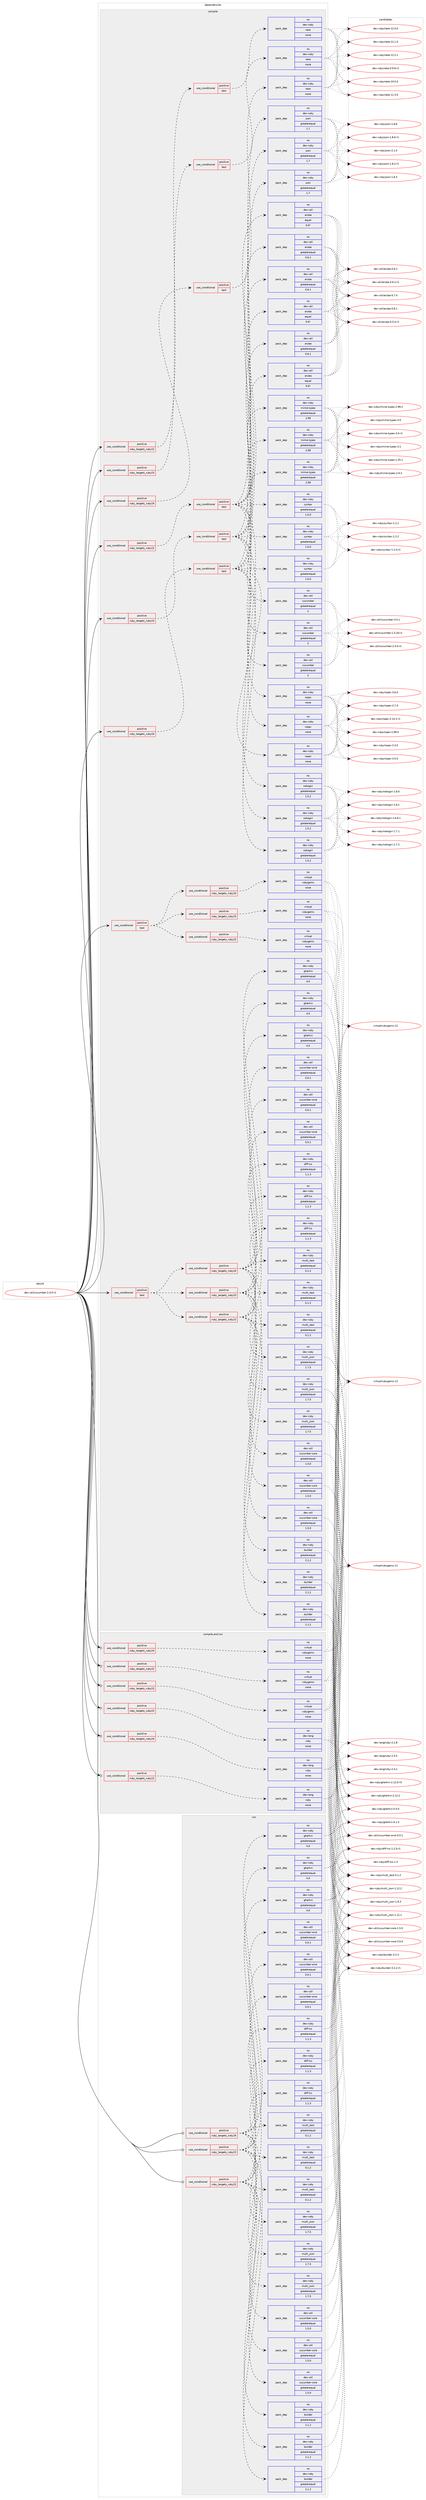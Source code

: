 digraph prolog {

# *************
# Graph options
# *************

newrank=true;
concentrate=true;
compound=true;
graph [rankdir=LR,fontname=Helvetica,fontsize=10,ranksep=1.5];#, ranksep=2.5, nodesep=0.2];
edge  [arrowhead=vee];
node  [fontname=Helvetica,fontsize=10];

# **********
# The ebuild
# **********

subgraph cluster_leftcol {
color=gray;
rank=same;
label=<<i>ebuild</i>>;
id [label="dev-util/cucumber-2.4.0-r1", color=red, width=4, href="../dev-util/cucumber-2.4.0-r1.svg"];
}

# ****************
# The dependencies
# ****************

subgraph cluster_midcol {
color=gray;
label=<<i>dependencies</i>>;
subgraph cluster_compile {
fillcolor="#eeeeee";
style=filled;
label=<<i>compile</i>>;
subgraph cond77677 {
dependency283762 [label=<<TABLE BORDER="0" CELLBORDER="1" CELLSPACING="0" CELLPADDING="4"><TR><TD ROWSPAN="3" CELLPADDING="10">use_conditional</TD></TR><TR><TD>positive</TD></TR><TR><TD>ruby_targets_ruby22</TD></TR></TABLE>>, shape=none, color=red];
subgraph cond77678 {
dependency283763 [label=<<TABLE BORDER="0" CELLBORDER="1" CELLSPACING="0" CELLPADDING="4"><TR><TD ROWSPAN="3" CELLPADDING="10">use_conditional</TD></TR><TR><TD>positive</TD></TR><TR><TD>test</TD></TR></TABLE>>, shape=none, color=red];
subgraph pack201867 {
dependency283764 [label=<<TABLE BORDER="0" CELLBORDER="1" CELLSPACING="0" CELLPADDING="4" WIDTH="220"><TR><TD ROWSPAN="6" CELLPADDING="30">pack_dep</TD></TR><TR><TD WIDTH="110">no</TD></TR><TR><TD>dev-ruby</TD></TR><TR><TD>rake</TD></TR><TR><TD>none</TD></TR><TR><TD></TD></TR></TABLE>>, shape=none, color=blue];
}
dependency283763:e -> dependency283764:w [weight=20,style="dashed",arrowhead="vee"];
}
dependency283762:e -> dependency283763:w [weight=20,style="dashed",arrowhead="vee"];
}
id:e -> dependency283762:w [weight=20,style="solid",arrowhead="vee"];
subgraph cond77679 {
dependency283765 [label=<<TABLE BORDER="0" CELLBORDER="1" CELLSPACING="0" CELLPADDING="4"><TR><TD ROWSPAN="3" CELLPADDING="10">use_conditional</TD></TR><TR><TD>positive</TD></TR><TR><TD>ruby_targets_ruby22</TD></TR></TABLE>>, shape=none, color=red];
subgraph cond77680 {
dependency283766 [label=<<TABLE BORDER="0" CELLBORDER="1" CELLSPACING="0" CELLPADDING="4"><TR><TD ROWSPAN="3" CELLPADDING="10">use_conditional</TD></TR><TR><TD>positive</TD></TR><TR><TD>test</TD></TR></TABLE>>, shape=none, color=red];
subgraph pack201868 {
dependency283767 [label=<<TABLE BORDER="0" CELLBORDER="1" CELLSPACING="0" CELLPADDING="4" WIDTH="220"><TR><TD ROWSPAN="6" CELLPADDING="30">pack_dep</TD></TR><TR><TD WIDTH="110">no</TD></TR><TR><TD>dev-ruby</TD></TR><TR><TD>rspec</TD></TR><TR><TD>none</TD></TR><TR><TD></TD></TR></TABLE>>, shape=none, color=blue];
}
dependency283766:e -> dependency283767:w [weight=20,style="dashed",arrowhead="vee"];
subgraph pack201869 {
dependency283768 [label=<<TABLE BORDER="0" CELLBORDER="1" CELLSPACING="0" CELLPADDING="4" WIDTH="220"><TR><TD ROWSPAN="6" CELLPADDING="30">pack_dep</TD></TR><TR><TD WIDTH="110">no</TD></TR><TR><TD>dev-ruby</TD></TR><TR><TD>nokogiri</TD></TR><TR><TD>greaterequal</TD></TR><TR><TD>1.5.2</TD></TR></TABLE>>, shape=none, color=blue];
}
dependency283766:e -> dependency283768:w [weight=20,style="dashed",arrowhead="vee"];
subgraph pack201870 {
dependency283769 [label=<<TABLE BORDER="0" CELLBORDER="1" CELLSPACING="0" CELLPADDING="4" WIDTH="220"><TR><TD ROWSPAN="6" CELLPADDING="30">pack_dep</TD></TR><TR><TD WIDTH="110">no</TD></TR><TR><TD>dev-ruby</TD></TR><TR><TD>syntax</TD></TR><TR><TD>greaterequal</TD></TR><TR><TD>1.0.0</TD></TR></TABLE>>, shape=none, color=blue];
}
dependency283766:e -> dependency283769:w [weight=20,style="dashed",arrowhead="vee"];
subgraph pack201871 {
dependency283770 [label=<<TABLE BORDER="0" CELLBORDER="1" CELLSPACING="0" CELLPADDING="4" WIDTH="220"><TR><TD ROWSPAN="6" CELLPADDING="30">pack_dep</TD></TR><TR><TD WIDTH="110">no</TD></TR><TR><TD>dev-util</TD></TR><TR><TD>aruba</TD></TR><TR><TD>greaterequal</TD></TR><TR><TD>0.6.1</TD></TR></TABLE>>, shape=none, color=blue];
}
dependency283766:e -> dependency283770:w [weight=20,style="dashed",arrowhead="vee"];
subgraph pack201872 {
dependency283771 [label=<<TABLE BORDER="0" CELLBORDER="1" CELLSPACING="0" CELLPADDING="4" WIDTH="220"><TR><TD ROWSPAN="6" CELLPADDING="30">pack_dep</TD></TR><TR><TD WIDTH="110">no</TD></TR><TR><TD>dev-util</TD></TR><TR><TD>aruba</TD></TR><TR><TD>equal</TD></TR><TR><TD>0.6*</TD></TR></TABLE>>, shape=none, color=blue];
}
dependency283766:e -> dependency283771:w [weight=20,style="dashed",arrowhead="vee"];
subgraph pack201873 {
dependency283772 [label=<<TABLE BORDER="0" CELLBORDER="1" CELLSPACING="0" CELLPADDING="4" WIDTH="220"><TR><TD ROWSPAN="6" CELLPADDING="30">pack_dep</TD></TR><TR><TD WIDTH="110">no</TD></TR><TR><TD>dev-ruby</TD></TR><TR><TD>json</TD></TR><TR><TD>greaterequal</TD></TR><TR><TD>1.7</TD></TR></TABLE>>, shape=none, color=blue];
}
dependency283766:e -> dependency283772:w [weight=20,style="dashed",arrowhead="vee"];
subgraph pack201874 {
dependency283773 [label=<<TABLE BORDER="0" CELLBORDER="1" CELLSPACING="0" CELLPADDING="4" WIDTH="220"><TR><TD ROWSPAN="6" CELLPADDING="30">pack_dep</TD></TR><TR><TD WIDTH="110">no</TD></TR><TR><TD>dev-util</TD></TR><TR><TD>cucumber</TD></TR><TR><TD>greaterequal</TD></TR><TR><TD>2</TD></TR></TABLE>>, shape=none, color=blue];
}
dependency283766:e -> dependency283773:w [weight=20,style="dashed",arrowhead="vee"];
subgraph pack201875 {
dependency283774 [label=<<TABLE BORDER="0" CELLBORDER="1" CELLSPACING="0" CELLPADDING="4" WIDTH="220"><TR><TD ROWSPAN="6" CELLPADDING="30">pack_dep</TD></TR><TR><TD WIDTH="110">no</TD></TR><TR><TD>dev-ruby</TD></TR><TR><TD>mime-types</TD></TR><TR><TD>greaterequal</TD></TR><TR><TD>2.99</TD></TR></TABLE>>, shape=none, color=blue];
}
dependency283766:e -> dependency283774:w [weight=20,style="dashed",arrowhead="vee"];
}
dependency283765:e -> dependency283766:w [weight=20,style="dashed",arrowhead="vee"];
}
id:e -> dependency283765:w [weight=20,style="solid",arrowhead="vee"];
subgraph cond77681 {
dependency283775 [label=<<TABLE BORDER="0" CELLBORDER="1" CELLSPACING="0" CELLPADDING="4"><TR><TD ROWSPAN="3" CELLPADDING="10">use_conditional</TD></TR><TR><TD>positive</TD></TR><TR><TD>ruby_targets_ruby23</TD></TR></TABLE>>, shape=none, color=red];
subgraph cond77682 {
dependency283776 [label=<<TABLE BORDER="0" CELLBORDER="1" CELLSPACING="0" CELLPADDING="4"><TR><TD ROWSPAN="3" CELLPADDING="10">use_conditional</TD></TR><TR><TD>positive</TD></TR><TR><TD>test</TD></TR></TABLE>>, shape=none, color=red];
subgraph pack201876 {
dependency283777 [label=<<TABLE BORDER="0" CELLBORDER="1" CELLSPACING="0" CELLPADDING="4" WIDTH="220"><TR><TD ROWSPAN="6" CELLPADDING="30">pack_dep</TD></TR><TR><TD WIDTH="110">no</TD></TR><TR><TD>dev-ruby</TD></TR><TR><TD>rake</TD></TR><TR><TD>none</TD></TR><TR><TD></TD></TR></TABLE>>, shape=none, color=blue];
}
dependency283776:e -> dependency283777:w [weight=20,style="dashed",arrowhead="vee"];
}
dependency283775:e -> dependency283776:w [weight=20,style="dashed",arrowhead="vee"];
}
id:e -> dependency283775:w [weight=20,style="solid",arrowhead="vee"];
subgraph cond77683 {
dependency283778 [label=<<TABLE BORDER="0" CELLBORDER="1" CELLSPACING="0" CELLPADDING="4"><TR><TD ROWSPAN="3" CELLPADDING="10">use_conditional</TD></TR><TR><TD>positive</TD></TR><TR><TD>ruby_targets_ruby23</TD></TR></TABLE>>, shape=none, color=red];
subgraph cond77684 {
dependency283779 [label=<<TABLE BORDER="0" CELLBORDER="1" CELLSPACING="0" CELLPADDING="4"><TR><TD ROWSPAN="3" CELLPADDING="10">use_conditional</TD></TR><TR><TD>positive</TD></TR><TR><TD>test</TD></TR></TABLE>>, shape=none, color=red];
subgraph pack201877 {
dependency283780 [label=<<TABLE BORDER="0" CELLBORDER="1" CELLSPACING="0" CELLPADDING="4" WIDTH="220"><TR><TD ROWSPAN="6" CELLPADDING="30">pack_dep</TD></TR><TR><TD WIDTH="110">no</TD></TR><TR><TD>dev-ruby</TD></TR><TR><TD>rspec</TD></TR><TR><TD>none</TD></TR><TR><TD></TD></TR></TABLE>>, shape=none, color=blue];
}
dependency283779:e -> dependency283780:w [weight=20,style="dashed",arrowhead="vee"];
subgraph pack201878 {
dependency283781 [label=<<TABLE BORDER="0" CELLBORDER="1" CELLSPACING="0" CELLPADDING="4" WIDTH="220"><TR><TD ROWSPAN="6" CELLPADDING="30">pack_dep</TD></TR><TR><TD WIDTH="110">no</TD></TR><TR><TD>dev-ruby</TD></TR><TR><TD>nokogiri</TD></TR><TR><TD>greaterequal</TD></TR><TR><TD>1.5.2</TD></TR></TABLE>>, shape=none, color=blue];
}
dependency283779:e -> dependency283781:w [weight=20,style="dashed",arrowhead="vee"];
subgraph pack201879 {
dependency283782 [label=<<TABLE BORDER="0" CELLBORDER="1" CELLSPACING="0" CELLPADDING="4" WIDTH="220"><TR><TD ROWSPAN="6" CELLPADDING="30">pack_dep</TD></TR><TR><TD WIDTH="110">no</TD></TR><TR><TD>dev-ruby</TD></TR><TR><TD>syntax</TD></TR><TR><TD>greaterequal</TD></TR><TR><TD>1.0.0</TD></TR></TABLE>>, shape=none, color=blue];
}
dependency283779:e -> dependency283782:w [weight=20,style="dashed",arrowhead="vee"];
subgraph pack201880 {
dependency283783 [label=<<TABLE BORDER="0" CELLBORDER="1" CELLSPACING="0" CELLPADDING="4" WIDTH="220"><TR><TD ROWSPAN="6" CELLPADDING="30">pack_dep</TD></TR><TR><TD WIDTH="110">no</TD></TR><TR><TD>dev-util</TD></TR><TR><TD>aruba</TD></TR><TR><TD>greaterequal</TD></TR><TR><TD>0.6.1</TD></TR></TABLE>>, shape=none, color=blue];
}
dependency283779:e -> dependency283783:w [weight=20,style="dashed",arrowhead="vee"];
subgraph pack201881 {
dependency283784 [label=<<TABLE BORDER="0" CELLBORDER="1" CELLSPACING="0" CELLPADDING="4" WIDTH="220"><TR><TD ROWSPAN="6" CELLPADDING="30">pack_dep</TD></TR><TR><TD WIDTH="110">no</TD></TR><TR><TD>dev-util</TD></TR><TR><TD>aruba</TD></TR><TR><TD>equal</TD></TR><TR><TD>0.6*</TD></TR></TABLE>>, shape=none, color=blue];
}
dependency283779:e -> dependency283784:w [weight=20,style="dashed",arrowhead="vee"];
subgraph pack201882 {
dependency283785 [label=<<TABLE BORDER="0" CELLBORDER="1" CELLSPACING="0" CELLPADDING="4" WIDTH="220"><TR><TD ROWSPAN="6" CELLPADDING="30">pack_dep</TD></TR><TR><TD WIDTH="110">no</TD></TR><TR><TD>dev-ruby</TD></TR><TR><TD>json</TD></TR><TR><TD>greaterequal</TD></TR><TR><TD>1.7</TD></TR></TABLE>>, shape=none, color=blue];
}
dependency283779:e -> dependency283785:w [weight=20,style="dashed",arrowhead="vee"];
subgraph pack201883 {
dependency283786 [label=<<TABLE BORDER="0" CELLBORDER="1" CELLSPACING="0" CELLPADDING="4" WIDTH="220"><TR><TD ROWSPAN="6" CELLPADDING="30">pack_dep</TD></TR><TR><TD WIDTH="110">no</TD></TR><TR><TD>dev-util</TD></TR><TR><TD>cucumber</TD></TR><TR><TD>greaterequal</TD></TR><TR><TD>2</TD></TR></TABLE>>, shape=none, color=blue];
}
dependency283779:e -> dependency283786:w [weight=20,style="dashed",arrowhead="vee"];
subgraph pack201884 {
dependency283787 [label=<<TABLE BORDER="0" CELLBORDER="1" CELLSPACING="0" CELLPADDING="4" WIDTH="220"><TR><TD ROWSPAN="6" CELLPADDING="30">pack_dep</TD></TR><TR><TD WIDTH="110">no</TD></TR><TR><TD>dev-ruby</TD></TR><TR><TD>mime-types</TD></TR><TR><TD>greaterequal</TD></TR><TR><TD>2.99</TD></TR></TABLE>>, shape=none, color=blue];
}
dependency283779:e -> dependency283787:w [weight=20,style="dashed",arrowhead="vee"];
}
dependency283778:e -> dependency283779:w [weight=20,style="dashed",arrowhead="vee"];
}
id:e -> dependency283778:w [weight=20,style="solid",arrowhead="vee"];
subgraph cond77685 {
dependency283788 [label=<<TABLE BORDER="0" CELLBORDER="1" CELLSPACING="0" CELLPADDING="4"><TR><TD ROWSPAN="3" CELLPADDING="10">use_conditional</TD></TR><TR><TD>positive</TD></TR><TR><TD>ruby_targets_ruby24</TD></TR></TABLE>>, shape=none, color=red];
subgraph cond77686 {
dependency283789 [label=<<TABLE BORDER="0" CELLBORDER="1" CELLSPACING="0" CELLPADDING="4"><TR><TD ROWSPAN="3" CELLPADDING="10">use_conditional</TD></TR><TR><TD>positive</TD></TR><TR><TD>test</TD></TR></TABLE>>, shape=none, color=red];
subgraph pack201885 {
dependency283790 [label=<<TABLE BORDER="0" CELLBORDER="1" CELLSPACING="0" CELLPADDING="4" WIDTH="220"><TR><TD ROWSPAN="6" CELLPADDING="30">pack_dep</TD></TR><TR><TD WIDTH="110">no</TD></TR><TR><TD>dev-ruby</TD></TR><TR><TD>rake</TD></TR><TR><TD>none</TD></TR><TR><TD></TD></TR></TABLE>>, shape=none, color=blue];
}
dependency283789:e -> dependency283790:w [weight=20,style="dashed",arrowhead="vee"];
}
dependency283788:e -> dependency283789:w [weight=20,style="dashed",arrowhead="vee"];
}
id:e -> dependency283788:w [weight=20,style="solid",arrowhead="vee"];
subgraph cond77687 {
dependency283791 [label=<<TABLE BORDER="0" CELLBORDER="1" CELLSPACING="0" CELLPADDING="4"><TR><TD ROWSPAN="3" CELLPADDING="10">use_conditional</TD></TR><TR><TD>positive</TD></TR><TR><TD>ruby_targets_ruby24</TD></TR></TABLE>>, shape=none, color=red];
subgraph cond77688 {
dependency283792 [label=<<TABLE BORDER="0" CELLBORDER="1" CELLSPACING="0" CELLPADDING="4"><TR><TD ROWSPAN="3" CELLPADDING="10">use_conditional</TD></TR><TR><TD>positive</TD></TR><TR><TD>test</TD></TR></TABLE>>, shape=none, color=red];
subgraph pack201886 {
dependency283793 [label=<<TABLE BORDER="0" CELLBORDER="1" CELLSPACING="0" CELLPADDING="4" WIDTH="220"><TR><TD ROWSPAN="6" CELLPADDING="30">pack_dep</TD></TR><TR><TD WIDTH="110">no</TD></TR><TR><TD>dev-ruby</TD></TR><TR><TD>rspec</TD></TR><TR><TD>none</TD></TR><TR><TD></TD></TR></TABLE>>, shape=none, color=blue];
}
dependency283792:e -> dependency283793:w [weight=20,style="dashed",arrowhead="vee"];
subgraph pack201887 {
dependency283794 [label=<<TABLE BORDER="0" CELLBORDER="1" CELLSPACING="0" CELLPADDING="4" WIDTH="220"><TR><TD ROWSPAN="6" CELLPADDING="30">pack_dep</TD></TR><TR><TD WIDTH="110">no</TD></TR><TR><TD>dev-ruby</TD></TR><TR><TD>nokogiri</TD></TR><TR><TD>greaterequal</TD></TR><TR><TD>1.5.2</TD></TR></TABLE>>, shape=none, color=blue];
}
dependency283792:e -> dependency283794:w [weight=20,style="dashed",arrowhead="vee"];
subgraph pack201888 {
dependency283795 [label=<<TABLE BORDER="0" CELLBORDER="1" CELLSPACING="0" CELLPADDING="4" WIDTH="220"><TR><TD ROWSPAN="6" CELLPADDING="30">pack_dep</TD></TR><TR><TD WIDTH="110">no</TD></TR><TR><TD>dev-ruby</TD></TR><TR><TD>syntax</TD></TR><TR><TD>greaterequal</TD></TR><TR><TD>1.0.0</TD></TR></TABLE>>, shape=none, color=blue];
}
dependency283792:e -> dependency283795:w [weight=20,style="dashed",arrowhead="vee"];
subgraph pack201889 {
dependency283796 [label=<<TABLE BORDER="0" CELLBORDER="1" CELLSPACING="0" CELLPADDING="4" WIDTH="220"><TR><TD ROWSPAN="6" CELLPADDING="30">pack_dep</TD></TR><TR><TD WIDTH="110">no</TD></TR><TR><TD>dev-util</TD></TR><TR><TD>aruba</TD></TR><TR><TD>greaterequal</TD></TR><TR><TD>0.6.1</TD></TR></TABLE>>, shape=none, color=blue];
}
dependency283792:e -> dependency283796:w [weight=20,style="dashed",arrowhead="vee"];
subgraph pack201890 {
dependency283797 [label=<<TABLE BORDER="0" CELLBORDER="1" CELLSPACING="0" CELLPADDING="4" WIDTH="220"><TR><TD ROWSPAN="6" CELLPADDING="30">pack_dep</TD></TR><TR><TD WIDTH="110">no</TD></TR><TR><TD>dev-util</TD></TR><TR><TD>aruba</TD></TR><TR><TD>equal</TD></TR><TR><TD>0.6*</TD></TR></TABLE>>, shape=none, color=blue];
}
dependency283792:e -> dependency283797:w [weight=20,style="dashed",arrowhead="vee"];
subgraph pack201891 {
dependency283798 [label=<<TABLE BORDER="0" CELLBORDER="1" CELLSPACING="0" CELLPADDING="4" WIDTH="220"><TR><TD ROWSPAN="6" CELLPADDING="30">pack_dep</TD></TR><TR><TD WIDTH="110">no</TD></TR><TR><TD>dev-ruby</TD></TR><TR><TD>json</TD></TR><TR><TD>greaterequal</TD></TR><TR><TD>1.7</TD></TR></TABLE>>, shape=none, color=blue];
}
dependency283792:e -> dependency283798:w [weight=20,style="dashed",arrowhead="vee"];
subgraph pack201892 {
dependency283799 [label=<<TABLE BORDER="0" CELLBORDER="1" CELLSPACING="0" CELLPADDING="4" WIDTH="220"><TR><TD ROWSPAN="6" CELLPADDING="30">pack_dep</TD></TR><TR><TD WIDTH="110">no</TD></TR><TR><TD>dev-util</TD></TR><TR><TD>cucumber</TD></TR><TR><TD>greaterequal</TD></TR><TR><TD>2</TD></TR></TABLE>>, shape=none, color=blue];
}
dependency283792:e -> dependency283799:w [weight=20,style="dashed",arrowhead="vee"];
subgraph pack201893 {
dependency283800 [label=<<TABLE BORDER="0" CELLBORDER="1" CELLSPACING="0" CELLPADDING="4" WIDTH="220"><TR><TD ROWSPAN="6" CELLPADDING="30">pack_dep</TD></TR><TR><TD WIDTH="110">no</TD></TR><TR><TD>dev-ruby</TD></TR><TR><TD>mime-types</TD></TR><TR><TD>greaterequal</TD></TR><TR><TD>2.99</TD></TR></TABLE>>, shape=none, color=blue];
}
dependency283792:e -> dependency283800:w [weight=20,style="dashed",arrowhead="vee"];
}
dependency283791:e -> dependency283792:w [weight=20,style="dashed",arrowhead="vee"];
}
id:e -> dependency283791:w [weight=20,style="solid",arrowhead="vee"];
subgraph cond77689 {
dependency283801 [label=<<TABLE BORDER="0" CELLBORDER="1" CELLSPACING="0" CELLPADDING="4"><TR><TD ROWSPAN="3" CELLPADDING="10">use_conditional</TD></TR><TR><TD>positive</TD></TR><TR><TD>test</TD></TR></TABLE>>, shape=none, color=red];
subgraph cond77690 {
dependency283802 [label=<<TABLE BORDER="0" CELLBORDER="1" CELLSPACING="0" CELLPADDING="4"><TR><TD ROWSPAN="3" CELLPADDING="10">use_conditional</TD></TR><TR><TD>positive</TD></TR><TR><TD>ruby_targets_ruby22</TD></TR></TABLE>>, shape=none, color=red];
subgraph pack201894 {
dependency283803 [label=<<TABLE BORDER="0" CELLBORDER="1" CELLSPACING="0" CELLPADDING="4" WIDTH="220"><TR><TD ROWSPAN="6" CELLPADDING="30">pack_dep</TD></TR><TR><TD WIDTH="110">no</TD></TR><TR><TD>dev-ruby</TD></TR><TR><TD>builder</TD></TR><TR><TD>greaterequal</TD></TR><TR><TD>2.1.2</TD></TR></TABLE>>, shape=none, color=blue];
}
dependency283802:e -> dependency283803:w [weight=20,style="dashed",arrowhead="vee"];
subgraph pack201895 {
dependency283804 [label=<<TABLE BORDER="0" CELLBORDER="1" CELLSPACING="0" CELLPADDING="4" WIDTH="220"><TR><TD ROWSPAN="6" CELLPADDING="30">pack_dep</TD></TR><TR><TD WIDTH="110">no</TD></TR><TR><TD>dev-util</TD></TR><TR><TD>cucumber-core</TD></TR><TR><TD>greaterequal</TD></TR><TR><TD>1.5.0</TD></TR></TABLE>>, shape=none, color=blue];
}
dependency283802:e -> dependency283804:w [weight=20,style="dashed",arrowhead="vee"];
subgraph pack201896 {
dependency283805 [label=<<TABLE BORDER="0" CELLBORDER="1" CELLSPACING="0" CELLPADDING="4" WIDTH="220"><TR><TD ROWSPAN="6" CELLPADDING="30">pack_dep</TD></TR><TR><TD WIDTH="110">no</TD></TR><TR><TD>dev-util</TD></TR><TR><TD>cucumber-wire</TD></TR><TR><TD>greaterequal</TD></TR><TR><TD>0.0.1</TD></TR></TABLE>>, shape=none, color=blue];
}
dependency283802:e -> dependency283805:w [weight=20,style="dashed",arrowhead="vee"];
subgraph pack201897 {
dependency283806 [label=<<TABLE BORDER="0" CELLBORDER="1" CELLSPACING="0" CELLPADDING="4" WIDTH="220"><TR><TD ROWSPAN="6" CELLPADDING="30">pack_dep</TD></TR><TR><TD WIDTH="110">no</TD></TR><TR><TD>dev-ruby</TD></TR><TR><TD>diff-lcs</TD></TR><TR><TD>greaterequal</TD></TR><TR><TD>1.1.3</TD></TR></TABLE>>, shape=none, color=blue];
}
dependency283802:e -> dependency283806:w [weight=20,style="dashed",arrowhead="vee"];
subgraph pack201898 {
dependency283807 [label=<<TABLE BORDER="0" CELLBORDER="1" CELLSPACING="0" CELLPADDING="4" WIDTH="220"><TR><TD ROWSPAN="6" CELLPADDING="30">pack_dep</TD></TR><TR><TD WIDTH="110">no</TD></TR><TR><TD>dev-ruby</TD></TR><TR><TD>gherkin</TD></TR><TR><TD>greaterequal</TD></TR><TR><TD>4.0</TD></TR></TABLE>>, shape=none, color=blue];
}
dependency283802:e -> dependency283807:w [weight=20,style="dashed",arrowhead="vee"];
subgraph pack201899 {
dependency283808 [label=<<TABLE BORDER="0" CELLBORDER="1" CELLSPACING="0" CELLPADDING="4" WIDTH="220"><TR><TD ROWSPAN="6" CELLPADDING="30">pack_dep</TD></TR><TR><TD WIDTH="110">no</TD></TR><TR><TD>dev-ruby</TD></TR><TR><TD>multi_json</TD></TR><TR><TD>greaterequal</TD></TR><TR><TD>1.7.5</TD></TR></TABLE>>, shape=none, color=blue];
}
dependency283802:e -> dependency283808:w [weight=20,style="dashed",arrowhead="vee"];
subgraph pack201900 {
dependency283809 [label=<<TABLE BORDER="0" CELLBORDER="1" CELLSPACING="0" CELLPADDING="4" WIDTH="220"><TR><TD ROWSPAN="6" CELLPADDING="30">pack_dep</TD></TR><TR><TD WIDTH="110">no</TD></TR><TR><TD>dev-ruby</TD></TR><TR><TD>multi_test</TD></TR><TR><TD>greaterequal</TD></TR><TR><TD>0.1.2</TD></TR></TABLE>>, shape=none, color=blue];
}
dependency283802:e -> dependency283809:w [weight=20,style="dashed",arrowhead="vee"];
}
dependency283801:e -> dependency283802:w [weight=20,style="dashed",arrowhead="vee"];
subgraph cond77691 {
dependency283810 [label=<<TABLE BORDER="0" CELLBORDER="1" CELLSPACING="0" CELLPADDING="4"><TR><TD ROWSPAN="3" CELLPADDING="10">use_conditional</TD></TR><TR><TD>positive</TD></TR><TR><TD>ruby_targets_ruby23</TD></TR></TABLE>>, shape=none, color=red];
subgraph pack201901 {
dependency283811 [label=<<TABLE BORDER="0" CELLBORDER="1" CELLSPACING="0" CELLPADDING="4" WIDTH="220"><TR><TD ROWSPAN="6" CELLPADDING="30">pack_dep</TD></TR><TR><TD WIDTH="110">no</TD></TR><TR><TD>dev-ruby</TD></TR><TR><TD>builder</TD></TR><TR><TD>greaterequal</TD></TR><TR><TD>2.1.2</TD></TR></TABLE>>, shape=none, color=blue];
}
dependency283810:e -> dependency283811:w [weight=20,style="dashed",arrowhead="vee"];
subgraph pack201902 {
dependency283812 [label=<<TABLE BORDER="0" CELLBORDER="1" CELLSPACING="0" CELLPADDING="4" WIDTH="220"><TR><TD ROWSPAN="6" CELLPADDING="30">pack_dep</TD></TR><TR><TD WIDTH="110">no</TD></TR><TR><TD>dev-util</TD></TR><TR><TD>cucumber-core</TD></TR><TR><TD>greaterequal</TD></TR><TR><TD>1.5.0</TD></TR></TABLE>>, shape=none, color=blue];
}
dependency283810:e -> dependency283812:w [weight=20,style="dashed",arrowhead="vee"];
subgraph pack201903 {
dependency283813 [label=<<TABLE BORDER="0" CELLBORDER="1" CELLSPACING="0" CELLPADDING="4" WIDTH="220"><TR><TD ROWSPAN="6" CELLPADDING="30">pack_dep</TD></TR><TR><TD WIDTH="110">no</TD></TR><TR><TD>dev-util</TD></TR><TR><TD>cucumber-wire</TD></TR><TR><TD>greaterequal</TD></TR><TR><TD>0.0.1</TD></TR></TABLE>>, shape=none, color=blue];
}
dependency283810:e -> dependency283813:w [weight=20,style="dashed",arrowhead="vee"];
subgraph pack201904 {
dependency283814 [label=<<TABLE BORDER="0" CELLBORDER="1" CELLSPACING="0" CELLPADDING="4" WIDTH="220"><TR><TD ROWSPAN="6" CELLPADDING="30">pack_dep</TD></TR><TR><TD WIDTH="110">no</TD></TR><TR><TD>dev-ruby</TD></TR><TR><TD>diff-lcs</TD></TR><TR><TD>greaterequal</TD></TR><TR><TD>1.1.3</TD></TR></TABLE>>, shape=none, color=blue];
}
dependency283810:e -> dependency283814:w [weight=20,style="dashed",arrowhead="vee"];
subgraph pack201905 {
dependency283815 [label=<<TABLE BORDER="0" CELLBORDER="1" CELLSPACING="0" CELLPADDING="4" WIDTH="220"><TR><TD ROWSPAN="6" CELLPADDING="30">pack_dep</TD></TR><TR><TD WIDTH="110">no</TD></TR><TR><TD>dev-ruby</TD></TR><TR><TD>gherkin</TD></TR><TR><TD>greaterequal</TD></TR><TR><TD>4.0</TD></TR></TABLE>>, shape=none, color=blue];
}
dependency283810:e -> dependency283815:w [weight=20,style="dashed",arrowhead="vee"];
subgraph pack201906 {
dependency283816 [label=<<TABLE BORDER="0" CELLBORDER="1" CELLSPACING="0" CELLPADDING="4" WIDTH="220"><TR><TD ROWSPAN="6" CELLPADDING="30">pack_dep</TD></TR><TR><TD WIDTH="110">no</TD></TR><TR><TD>dev-ruby</TD></TR><TR><TD>multi_json</TD></TR><TR><TD>greaterequal</TD></TR><TR><TD>1.7.5</TD></TR></TABLE>>, shape=none, color=blue];
}
dependency283810:e -> dependency283816:w [weight=20,style="dashed",arrowhead="vee"];
subgraph pack201907 {
dependency283817 [label=<<TABLE BORDER="0" CELLBORDER="1" CELLSPACING="0" CELLPADDING="4" WIDTH="220"><TR><TD ROWSPAN="6" CELLPADDING="30">pack_dep</TD></TR><TR><TD WIDTH="110">no</TD></TR><TR><TD>dev-ruby</TD></TR><TR><TD>multi_test</TD></TR><TR><TD>greaterequal</TD></TR><TR><TD>0.1.2</TD></TR></TABLE>>, shape=none, color=blue];
}
dependency283810:e -> dependency283817:w [weight=20,style="dashed",arrowhead="vee"];
}
dependency283801:e -> dependency283810:w [weight=20,style="dashed",arrowhead="vee"];
subgraph cond77692 {
dependency283818 [label=<<TABLE BORDER="0" CELLBORDER="1" CELLSPACING="0" CELLPADDING="4"><TR><TD ROWSPAN="3" CELLPADDING="10">use_conditional</TD></TR><TR><TD>positive</TD></TR><TR><TD>ruby_targets_ruby24</TD></TR></TABLE>>, shape=none, color=red];
subgraph pack201908 {
dependency283819 [label=<<TABLE BORDER="0" CELLBORDER="1" CELLSPACING="0" CELLPADDING="4" WIDTH="220"><TR><TD ROWSPAN="6" CELLPADDING="30">pack_dep</TD></TR><TR><TD WIDTH="110">no</TD></TR><TR><TD>dev-ruby</TD></TR><TR><TD>builder</TD></TR><TR><TD>greaterequal</TD></TR><TR><TD>2.1.2</TD></TR></TABLE>>, shape=none, color=blue];
}
dependency283818:e -> dependency283819:w [weight=20,style="dashed",arrowhead="vee"];
subgraph pack201909 {
dependency283820 [label=<<TABLE BORDER="0" CELLBORDER="1" CELLSPACING="0" CELLPADDING="4" WIDTH="220"><TR><TD ROWSPAN="6" CELLPADDING="30">pack_dep</TD></TR><TR><TD WIDTH="110">no</TD></TR><TR><TD>dev-util</TD></TR><TR><TD>cucumber-core</TD></TR><TR><TD>greaterequal</TD></TR><TR><TD>1.5.0</TD></TR></TABLE>>, shape=none, color=blue];
}
dependency283818:e -> dependency283820:w [weight=20,style="dashed",arrowhead="vee"];
subgraph pack201910 {
dependency283821 [label=<<TABLE BORDER="0" CELLBORDER="1" CELLSPACING="0" CELLPADDING="4" WIDTH="220"><TR><TD ROWSPAN="6" CELLPADDING="30">pack_dep</TD></TR><TR><TD WIDTH="110">no</TD></TR><TR><TD>dev-util</TD></TR><TR><TD>cucumber-wire</TD></TR><TR><TD>greaterequal</TD></TR><TR><TD>0.0.1</TD></TR></TABLE>>, shape=none, color=blue];
}
dependency283818:e -> dependency283821:w [weight=20,style="dashed",arrowhead="vee"];
subgraph pack201911 {
dependency283822 [label=<<TABLE BORDER="0" CELLBORDER="1" CELLSPACING="0" CELLPADDING="4" WIDTH="220"><TR><TD ROWSPAN="6" CELLPADDING="30">pack_dep</TD></TR><TR><TD WIDTH="110">no</TD></TR><TR><TD>dev-ruby</TD></TR><TR><TD>diff-lcs</TD></TR><TR><TD>greaterequal</TD></TR><TR><TD>1.1.3</TD></TR></TABLE>>, shape=none, color=blue];
}
dependency283818:e -> dependency283822:w [weight=20,style="dashed",arrowhead="vee"];
subgraph pack201912 {
dependency283823 [label=<<TABLE BORDER="0" CELLBORDER="1" CELLSPACING="0" CELLPADDING="4" WIDTH="220"><TR><TD ROWSPAN="6" CELLPADDING="30">pack_dep</TD></TR><TR><TD WIDTH="110">no</TD></TR><TR><TD>dev-ruby</TD></TR><TR><TD>gherkin</TD></TR><TR><TD>greaterequal</TD></TR><TR><TD>4.0</TD></TR></TABLE>>, shape=none, color=blue];
}
dependency283818:e -> dependency283823:w [weight=20,style="dashed",arrowhead="vee"];
subgraph pack201913 {
dependency283824 [label=<<TABLE BORDER="0" CELLBORDER="1" CELLSPACING="0" CELLPADDING="4" WIDTH="220"><TR><TD ROWSPAN="6" CELLPADDING="30">pack_dep</TD></TR><TR><TD WIDTH="110">no</TD></TR><TR><TD>dev-ruby</TD></TR><TR><TD>multi_json</TD></TR><TR><TD>greaterequal</TD></TR><TR><TD>1.7.5</TD></TR></TABLE>>, shape=none, color=blue];
}
dependency283818:e -> dependency283824:w [weight=20,style="dashed",arrowhead="vee"];
subgraph pack201914 {
dependency283825 [label=<<TABLE BORDER="0" CELLBORDER="1" CELLSPACING="0" CELLPADDING="4" WIDTH="220"><TR><TD ROWSPAN="6" CELLPADDING="30">pack_dep</TD></TR><TR><TD WIDTH="110">no</TD></TR><TR><TD>dev-ruby</TD></TR><TR><TD>multi_test</TD></TR><TR><TD>greaterequal</TD></TR><TR><TD>0.1.2</TD></TR></TABLE>>, shape=none, color=blue];
}
dependency283818:e -> dependency283825:w [weight=20,style="dashed",arrowhead="vee"];
}
dependency283801:e -> dependency283818:w [weight=20,style="dashed",arrowhead="vee"];
}
id:e -> dependency283801:w [weight=20,style="solid",arrowhead="vee"];
subgraph cond77693 {
dependency283826 [label=<<TABLE BORDER="0" CELLBORDER="1" CELLSPACING="0" CELLPADDING="4"><TR><TD ROWSPAN="3" CELLPADDING="10">use_conditional</TD></TR><TR><TD>positive</TD></TR><TR><TD>test</TD></TR></TABLE>>, shape=none, color=red];
subgraph cond77694 {
dependency283827 [label=<<TABLE BORDER="0" CELLBORDER="1" CELLSPACING="0" CELLPADDING="4"><TR><TD ROWSPAN="3" CELLPADDING="10">use_conditional</TD></TR><TR><TD>positive</TD></TR><TR><TD>ruby_targets_ruby22</TD></TR></TABLE>>, shape=none, color=red];
subgraph pack201915 {
dependency283828 [label=<<TABLE BORDER="0" CELLBORDER="1" CELLSPACING="0" CELLPADDING="4" WIDTH="220"><TR><TD ROWSPAN="6" CELLPADDING="30">pack_dep</TD></TR><TR><TD WIDTH="110">no</TD></TR><TR><TD>virtual</TD></TR><TR><TD>rubygems</TD></TR><TR><TD>none</TD></TR><TR><TD></TD></TR></TABLE>>, shape=none, color=blue];
}
dependency283827:e -> dependency283828:w [weight=20,style="dashed",arrowhead="vee"];
}
dependency283826:e -> dependency283827:w [weight=20,style="dashed",arrowhead="vee"];
subgraph cond77695 {
dependency283829 [label=<<TABLE BORDER="0" CELLBORDER="1" CELLSPACING="0" CELLPADDING="4"><TR><TD ROWSPAN="3" CELLPADDING="10">use_conditional</TD></TR><TR><TD>positive</TD></TR><TR><TD>ruby_targets_ruby23</TD></TR></TABLE>>, shape=none, color=red];
subgraph pack201916 {
dependency283830 [label=<<TABLE BORDER="0" CELLBORDER="1" CELLSPACING="0" CELLPADDING="4" WIDTH="220"><TR><TD ROWSPAN="6" CELLPADDING="30">pack_dep</TD></TR><TR><TD WIDTH="110">no</TD></TR><TR><TD>virtual</TD></TR><TR><TD>rubygems</TD></TR><TR><TD>none</TD></TR><TR><TD></TD></TR></TABLE>>, shape=none, color=blue];
}
dependency283829:e -> dependency283830:w [weight=20,style="dashed",arrowhead="vee"];
}
dependency283826:e -> dependency283829:w [weight=20,style="dashed",arrowhead="vee"];
subgraph cond77696 {
dependency283831 [label=<<TABLE BORDER="0" CELLBORDER="1" CELLSPACING="0" CELLPADDING="4"><TR><TD ROWSPAN="3" CELLPADDING="10">use_conditional</TD></TR><TR><TD>positive</TD></TR><TR><TD>ruby_targets_ruby24</TD></TR></TABLE>>, shape=none, color=red];
subgraph pack201917 {
dependency283832 [label=<<TABLE BORDER="0" CELLBORDER="1" CELLSPACING="0" CELLPADDING="4" WIDTH="220"><TR><TD ROWSPAN="6" CELLPADDING="30">pack_dep</TD></TR><TR><TD WIDTH="110">no</TD></TR><TR><TD>virtual</TD></TR><TR><TD>rubygems</TD></TR><TR><TD>none</TD></TR><TR><TD></TD></TR></TABLE>>, shape=none, color=blue];
}
dependency283831:e -> dependency283832:w [weight=20,style="dashed",arrowhead="vee"];
}
dependency283826:e -> dependency283831:w [weight=20,style="dashed",arrowhead="vee"];
}
id:e -> dependency283826:w [weight=20,style="solid",arrowhead="vee"];
}
subgraph cluster_compileandrun {
fillcolor="#eeeeee";
style=filled;
label=<<i>compile and run</i>>;
subgraph cond77697 {
dependency283833 [label=<<TABLE BORDER="0" CELLBORDER="1" CELLSPACING="0" CELLPADDING="4"><TR><TD ROWSPAN="3" CELLPADDING="10">use_conditional</TD></TR><TR><TD>positive</TD></TR><TR><TD>ruby_targets_ruby22</TD></TR></TABLE>>, shape=none, color=red];
subgraph pack201918 {
dependency283834 [label=<<TABLE BORDER="0" CELLBORDER="1" CELLSPACING="0" CELLPADDING="4" WIDTH="220"><TR><TD ROWSPAN="6" CELLPADDING="30">pack_dep</TD></TR><TR><TD WIDTH="110">no</TD></TR><TR><TD>dev-lang</TD></TR><TR><TD>ruby</TD></TR><TR><TD>none</TD></TR><TR><TD></TD></TR></TABLE>>, shape=none, color=blue];
}
dependency283833:e -> dependency283834:w [weight=20,style="dashed",arrowhead="vee"];
}
id:e -> dependency283833:w [weight=20,style="solid",arrowhead="odotvee"];
subgraph cond77698 {
dependency283835 [label=<<TABLE BORDER="0" CELLBORDER="1" CELLSPACING="0" CELLPADDING="4"><TR><TD ROWSPAN="3" CELLPADDING="10">use_conditional</TD></TR><TR><TD>positive</TD></TR><TR><TD>ruby_targets_ruby22</TD></TR></TABLE>>, shape=none, color=red];
subgraph pack201919 {
dependency283836 [label=<<TABLE BORDER="0" CELLBORDER="1" CELLSPACING="0" CELLPADDING="4" WIDTH="220"><TR><TD ROWSPAN="6" CELLPADDING="30">pack_dep</TD></TR><TR><TD WIDTH="110">no</TD></TR><TR><TD>virtual</TD></TR><TR><TD>rubygems</TD></TR><TR><TD>none</TD></TR><TR><TD></TD></TR></TABLE>>, shape=none, color=blue];
}
dependency283835:e -> dependency283836:w [weight=20,style="dashed",arrowhead="vee"];
}
id:e -> dependency283835:w [weight=20,style="solid",arrowhead="odotvee"];
subgraph cond77699 {
dependency283837 [label=<<TABLE BORDER="0" CELLBORDER="1" CELLSPACING="0" CELLPADDING="4"><TR><TD ROWSPAN="3" CELLPADDING="10">use_conditional</TD></TR><TR><TD>positive</TD></TR><TR><TD>ruby_targets_ruby23</TD></TR></TABLE>>, shape=none, color=red];
subgraph pack201920 {
dependency283838 [label=<<TABLE BORDER="0" CELLBORDER="1" CELLSPACING="0" CELLPADDING="4" WIDTH="220"><TR><TD ROWSPAN="6" CELLPADDING="30">pack_dep</TD></TR><TR><TD WIDTH="110">no</TD></TR><TR><TD>dev-lang</TD></TR><TR><TD>ruby</TD></TR><TR><TD>none</TD></TR><TR><TD></TD></TR></TABLE>>, shape=none, color=blue];
}
dependency283837:e -> dependency283838:w [weight=20,style="dashed",arrowhead="vee"];
}
id:e -> dependency283837:w [weight=20,style="solid",arrowhead="odotvee"];
subgraph cond77700 {
dependency283839 [label=<<TABLE BORDER="0" CELLBORDER="1" CELLSPACING="0" CELLPADDING="4"><TR><TD ROWSPAN="3" CELLPADDING="10">use_conditional</TD></TR><TR><TD>positive</TD></TR><TR><TD>ruby_targets_ruby23</TD></TR></TABLE>>, shape=none, color=red];
subgraph pack201921 {
dependency283840 [label=<<TABLE BORDER="0" CELLBORDER="1" CELLSPACING="0" CELLPADDING="4" WIDTH="220"><TR><TD ROWSPAN="6" CELLPADDING="30">pack_dep</TD></TR><TR><TD WIDTH="110">no</TD></TR><TR><TD>virtual</TD></TR><TR><TD>rubygems</TD></TR><TR><TD>none</TD></TR><TR><TD></TD></TR></TABLE>>, shape=none, color=blue];
}
dependency283839:e -> dependency283840:w [weight=20,style="dashed",arrowhead="vee"];
}
id:e -> dependency283839:w [weight=20,style="solid",arrowhead="odotvee"];
subgraph cond77701 {
dependency283841 [label=<<TABLE BORDER="0" CELLBORDER="1" CELLSPACING="0" CELLPADDING="4"><TR><TD ROWSPAN="3" CELLPADDING="10">use_conditional</TD></TR><TR><TD>positive</TD></TR><TR><TD>ruby_targets_ruby24</TD></TR></TABLE>>, shape=none, color=red];
subgraph pack201922 {
dependency283842 [label=<<TABLE BORDER="0" CELLBORDER="1" CELLSPACING="0" CELLPADDING="4" WIDTH="220"><TR><TD ROWSPAN="6" CELLPADDING="30">pack_dep</TD></TR><TR><TD WIDTH="110">no</TD></TR><TR><TD>dev-lang</TD></TR><TR><TD>ruby</TD></TR><TR><TD>none</TD></TR><TR><TD></TD></TR></TABLE>>, shape=none, color=blue];
}
dependency283841:e -> dependency283842:w [weight=20,style="dashed",arrowhead="vee"];
}
id:e -> dependency283841:w [weight=20,style="solid",arrowhead="odotvee"];
subgraph cond77702 {
dependency283843 [label=<<TABLE BORDER="0" CELLBORDER="1" CELLSPACING="0" CELLPADDING="4"><TR><TD ROWSPAN="3" CELLPADDING="10">use_conditional</TD></TR><TR><TD>positive</TD></TR><TR><TD>ruby_targets_ruby24</TD></TR></TABLE>>, shape=none, color=red];
subgraph pack201923 {
dependency283844 [label=<<TABLE BORDER="0" CELLBORDER="1" CELLSPACING="0" CELLPADDING="4" WIDTH="220"><TR><TD ROWSPAN="6" CELLPADDING="30">pack_dep</TD></TR><TR><TD WIDTH="110">no</TD></TR><TR><TD>virtual</TD></TR><TR><TD>rubygems</TD></TR><TR><TD>none</TD></TR><TR><TD></TD></TR></TABLE>>, shape=none, color=blue];
}
dependency283843:e -> dependency283844:w [weight=20,style="dashed",arrowhead="vee"];
}
id:e -> dependency283843:w [weight=20,style="solid",arrowhead="odotvee"];
}
subgraph cluster_run {
fillcolor="#eeeeee";
style=filled;
label=<<i>run</i>>;
subgraph cond77703 {
dependency283845 [label=<<TABLE BORDER="0" CELLBORDER="1" CELLSPACING="0" CELLPADDING="4"><TR><TD ROWSPAN="3" CELLPADDING="10">use_conditional</TD></TR><TR><TD>positive</TD></TR><TR><TD>ruby_targets_ruby22</TD></TR></TABLE>>, shape=none, color=red];
subgraph pack201924 {
dependency283846 [label=<<TABLE BORDER="0" CELLBORDER="1" CELLSPACING="0" CELLPADDING="4" WIDTH="220"><TR><TD ROWSPAN="6" CELLPADDING="30">pack_dep</TD></TR><TR><TD WIDTH="110">no</TD></TR><TR><TD>dev-ruby</TD></TR><TR><TD>builder</TD></TR><TR><TD>greaterequal</TD></TR><TR><TD>2.1.2</TD></TR></TABLE>>, shape=none, color=blue];
}
dependency283845:e -> dependency283846:w [weight=20,style="dashed",arrowhead="vee"];
subgraph pack201925 {
dependency283847 [label=<<TABLE BORDER="0" CELLBORDER="1" CELLSPACING="0" CELLPADDING="4" WIDTH="220"><TR><TD ROWSPAN="6" CELLPADDING="30">pack_dep</TD></TR><TR><TD WIDTH="110">no</TD></TR><TR><TD>dev-util</TD></TR><TR><TD>cucumber-core</TD></TR><TR><TD>greaterequal</TD></TR><TR><TD>1.5.0</TD></TR></TABLE>>, shape=none, color=blue];
}
dependency283845:e -> dependency283847:w [weight=20,style="dashed",arrowhead="vee"];
subgraph pack201926 {
dependency283848 [label=<<TABLE BORDER="0" CELLBORDER="1" CELLSPACING="0" CELLPADDING="4" WIDTH="220"><TR><TD ROWSPAN="6" CELLPADDING="30">pack_dep</TD></TR><TR><TD WIDTH="110">no</TD></TR><TR><TD>dev-util</TD></TR><TR><TD>cucumber-wire</TD></TR><TR><TD>greaterequal</TD></TR><TR><TD>0.0.1</TD></TR></TABLE>>, shape=none, color=blue];
}
dependency283845:e -> dependency283848:w [weight=20,style="dashed",arrowhead="vee"];
subgraph pack201927 {
dependency283849 [label=<<TABLE BORDER="0" CELLBORDER="1" CELLSPACING="0" CELLPADDING="4" WIDTH="220"><TR><TD ROWSPAN="6" CELLPADDING="30">pack_dep</TD></TR><TR><TD WIDTH="110">no</TD></TR><TR><TD>dev-ruby</TD></TR><TR><TD>diff-lcs</TD></TR><TR><TD>greaterequal</TD></TR><TR><TD>1.1.3</TD></TR></TABLE>>, shape=none, color=blue];
}
dependency283845:e -> dependency283849:w [weight=20,style="dashed",arrowhead="vee"];
subgraph pack201928 {
dependency283850 [label=<<TABLE BORDER="0" CELLBORDER="1" CELLSPACING="0" CELLPADDING="4" WIDTH="220"><TR><TD ROWSPAN="6" CELLPADDING="30">pack_dep</TD></TR><TR><TD WIDTH="110">no</TD></TR><TR><TD>dev-ruby</TD></TR><TR><TD>gherkin</TD></TR><TR><TD>greaterequal</TD></TR><TR><TD>4.0</TD></TR></TABLE>>, shape=none, color=blue];
}
dependency283845:e -> dependency283850:w [weight=20,style="dashed",arrowhead="vee"];
subgraph pack201929 {
dependency283851 [label=<<TABLE BORDER="0" CELLBORDER="1" CELLSPACING="0" CELLPADDING="4" WIDTH="220"><TR><TD ROWSPAN="6" CELLPADDING="30">pack_dep</TD></TR><TR><TD WIDTH="110">no</TD></TR><TR><TD>dev-ruby</TD></TR><TR><TD>multi_json</TD></TR><TR><TD>greaterequal</TD></TR><TR><TD>1.7.5</TD></TR></TABLE>>, shape=none, color=blue];
}
dependency283845:e -> dependency283851:w [weight=20,style="dashed",arrowhead="vee"];
subgraph pack201930 {
dependency283852 [label=<<TABLE BORDER="0" CELLBORDER="1" CELLSPACING="0" CELLPADDING="4" WIDTH="220"><TR><TD ROWSPAN="6" CELLPADDING="30">pack_dep</TD></TR><TR><TD WIDTH="110">no</TD></TR><TR><TD>dev-ruby</TD></TR><TR><TD>multi_test</TD></TR><TR><TD>greaterequal</TD></TR><TR><TD>0.1.2</TD></TR></TABLE>>, shape=none, color=blue];
}
dependency283845:e -> dependency283852:w [weight=20,style="dashed",arrowhead="vee"];
}
id:e -> dependency283845:w [weight=20,style="solid",arrowhead="odot"];
subgraph cond77704 {
dependency283853 [label=<<TABLE BORDER="0" CELLBORDER="1" CELLSPACING="0" CELLPADDING="4"><TR><TD ROWSPAN="3" CELLPADDING="10">use_conditional</TD></TR><TR><TD>positive</TD></TR><TR><TD>ruby_targets_ruby23</TD></TR></TABLE>>, shape=none, color=red];
subgraph pack201931 {
dependency283854 [label=<<TABLE BORDER="0" CELLBORDER="1" CELLSPACING="0" CELLPADDING="4" WIDTH="220"><TR><TD ROWSPAN="6" CELLPADDING="30">pack_dep</TD></TR><TR><TD WIDTH="110">no</TD></TR><TR><TD>dev-ruby</TD></TR><TR><TD>builder</TD></TR><TR><TD>greaterequal</TD></TR><TR><TD>2.1.2</TD></TR></TABLE>>, shape=none, color=blue];
}
dependency283853:e -> dependency283854:w [weight=20,style="dashed",arrowhead="vee"];
subgraph pack201932 {
dependency283855 [label=<<TABLE BORDER="0" CELLBORDER="1" CELLSPACING="0" CELLPADDING="4" WIDTH="220"><TR><TD ROWSPAN="6" CELLPADDING="30">pack_dep</TD></TR><TR><TD WIDTH="110">no</TD></TR><TR><TD>dev-util</TD></TR><TR><TD>cucumber-core</TD></TR><TR><TD>greaterequal</TD></TR><TR><TD>1.5.0</TD></TR></TABLE>>, shape=none, color=blue];
}
dependency283853:e -> dependency283855:w [weight=20,style="dashed",arrowhead="vee"];
subgraph pack201933 {
dependency283856 [label=<<TABLE BORDER="0" CELLBORDER="1" CELLSPACING="0" CELLPADDING="4" WIDTH="220"><TR><TD ROWSPAN="6" CELLPADDING="30">pack_dep</TD></TR><TR><TD WIDTH="110">no</TD></TR><TR><TD>dev-util</TD></TR><TR><TD>cucumber-wire</TD></TR><TR><TD>greaterequal</TD></TR><TR><TD>0.0.1</TD></TR></TABLE>>, shape=none, color=blue];
}
dependency283853:e -> dependency283856:w [weight=20,style="dashed",arrowhead="vee"];
subgraph pack201934 {
dependency283857 [label=<<TABLE BORDER="0" CELLBORDER="1" CELLSPACING="0" CELLPADDING="4" WIDTH="220"><TR><TD ROWSPAN="6" CELLPADDING="30">pack_dep</TD></TR><TR><TD WIDTH="110">no</TD></TR><TR><TD>dev-ruby</TD></TR><TR><TD>diff-lcs</TD></TR><TR><TD>greaterequal</TD></TR><TR><TD>1.1.3</TD></TR></TABLE>>, shape=none, color=blue];
}
dependency283853:e -> dependency283857:w [weight=20,style="dashed",arrowhead="vee"];
subgraph pack201935 {
dependency283858 [label=<<TABLE BORDER="0" CELLBORDER="1" CELLSPACING="0" CELLPADDING="4" WIDTH="220"><TR><TD ROWSPAN="6" CELLPADDING="30">pack_dep</TD></TR><TR><TD WIDTH="110">no</TD></TR><TR><TD>dev-ruby</TD></TR><TR><TD>gherkin</TD></TR><TR><TD>greaterequal</TD></TR><TR><TD>4.0</TD></TR></TABLE>>, shape=none, color=blue];
}
dependency283853:e -> dependency283858:w [weight=20,style="dashed",arrowhead="vee"];
subgraph pack201936 {
dependency283859 [label=<<TABLE BORDER="0" CELLBORDER="1" CELLSPACING="0" CELLPADDING="4" WIDTH="220"><TR><TD ROWSPAN="6" CELLPADDING="30">pack_dep</TD></TR><TR><TD WIDTH="110">no</TD></TR><TR><TD>dev-ruby</TD></TR><TR><TD>multi_json</TD></TR><TR><TD>greaterequal</TD></TR><TR><TD>1.7.5</TD></TR></TABLE>>, shape=none, color=blue];
}
dependency283853:e -> dependency283859:w [weight=20,style="dashed",arrowhead="vee"];
subgraph pack201937 {
dependency283860 [label=<<TABLE BORDER="0" CELLBORDER="1" CELLSPACING="0" CELLPADDING="4" WIDTH="220"><TR><TD ROWSPAN="6" CELLPADDING="30">pack_dep</TD></TR><TR><TD WIDTH="110">no</TD></TR><TR><TD>dev-ruby</TD></TR><TR><TD>multi_test</TD></TR><TR><TD>greaterequal</TD></TR><TR><TD>0.1.2</TD></TR></TABLE>>, shape=none, color=blue];
}
dependency283853:e -> dependency283860:w [weight=20,style="dashed",arrowhead="vee"];
}
id:e -> dependency283853:w [weight=20,style="solid",arrowhead="odot"];
subgraph cond77705 {
dependency283861 [label=<<TABLE BORDER="0" CELLBORDER="1" CELLSPACING="0" CELLPADDING="4"><TR><TD ROWSPAN="3" CELLPADDING="10">use_conditional</TD></TR><TR><TD>positive</TD></TR><TR><TD>ruby_targets_ruby24</TD></TR></TABLE>>, shape=none, color=red];
subgraph pack201938 {
dependency283862 [label=<<TABLE BORDER="0" CELLBORDER="1" CELLSPACING="0" CELLPADDING="4" WIDTH="220"><TR><TD ROWSPAN="6" CELLPADDING="30">pack_dep</TD></TR><TR><TD WIDTH="110">no</TD></TR><TR><TD>dev-ruby</TD></TR><TR><TD>builder</TD></TR><TR><TD>greaterequal</TD></TR><TR><TD>2.1.2</TD></TR></TABLE>>, shape=none, color=blue];
}
dependency283861:e -> dependency283862:w [weight=20,style="dashed",arrowhead="vee"];
subgraph pack201939 {
dependency283863 [label=<<TABLE BORDER="0" CELLBORDER="1" CELLSPACING="0" CELLPADDING="4" WIDTH="220"><TR><TD ROWSPAN="6" CELLPADDING="30">pack_dep</TD></TR><TR><TD WIDTH="110">no</TD></TR><TR><TD>dev-util</TD></TR><TR><TD>cucumber-core</TD></TR><TR><TD>greaterequal</TD></TR><TR><TD>1.5.0</TD></TR></TABLE>>, shape=none, color=blue];
}
dependency283861:e -> dependency283863:w [weight=20,style="dashed",arrowhead="vee"];
subgraph pack201940 {
dependency283864 [label=<<TABLE BORDER="0" CELLBORDER="1" CELLSPACING="0" CELLPADDING="4" WIDTH="220"><TR><TD ROWSPAN="6" CELLPADDING="30">pack_dep</TD></TR><TR><TD WIDTH="110">no</TD></TR><TR><TD>dev-util</TD></TR><TR><TD>cucumber-wire</TD></TR><TR><TD>greaterequal</TD></TR><TR><TD>0.0.1</TD></TR></TABLE>>, shape=none, color=blue];
}
dependency283861:e -> dependency283864:w [weight=20,style="dashed",arrowhead="vee"];
subgraph pack201941 {
dependency283865 [label=<<TABLE BORDER="0" CELLBORDER="1" CELLSPACING="0" CELLPADDING="4" WIDTH="220"><TR><TD ROWSPAN="6" CELLPADDING="30">pack_dep</TD></TR><TR><TD WIDTH="110">no</TD></TR><TR><TD>dev-ruby</TD></TR><TR><TD>diff-lcs</TD></TR><TR><TD>greaterequal</TD></TR><TR><TD>1.1.3</TD></TR></TABLE>>, shape=none, color=blue];
}
dependency283861:e -> dependency283865:w [weight=20,style="dashed",arrowhead="vee"];
subgraph pack201942 {
dependency283866 [label=<<TABLE BORDER="0" CELLBORDER="1" CELLSPACING="0" CELLPADDING="4" WIDTH="220"><TR><TD ROWSPAN="6" CELLPADDING="30">pack_dep</TD></TR><TR><TD WIDTH="110">no</TD></TR><TR><TD>dev-ruby</TD></TR><TR><TD>gherkin</TD></TR><TR><TD>greaterequal</TD></TR><TR><TD>4.0</TD></TR></TABLE>>, shape=none, color=blue];
}
dependency283861:e -> dependency283866:w [weight=20,style="dashed",arrowhead="vee"];
subgraph pack201943 {
dependency283867 [label=<<TABLE BORDER="0" CELLBORDER="1" CELLSPACING="0" CELLPADDING="4" WIDTH="220"><TR><TD ROWSPAN="6" CELLPADDING="30">pack_dep</TD></TR><TR><TD WIDTH="110">no</TD></TR><TR><TD>dev-ruby</TD></TR><TR><TD>multi_json</TD></TR><TR><TD>greaterequal</TD></TR><TR><TD>1.7.5</TD></TR></TABLE>>, shape=none, color=blue];
}
dependency283861:e -> dependency283867:w [weight=20,style="dashed",arrowhead="vee"];
subgraph pack201944 {
dependency283868 [label=<<TABLE BORDER="0" CELLBORDER="1" CELLSPACING="0" CELLPADDING="4" WIDTH="220"><TR><TD ROWSPAN="6" CELLPADDING="30">pack_dep</TD></TR><TR><TD WIDTH="110">no</TD></TR><TR><TD>dev-ruby</TD></TR><TR><TD>multi_test</TD></TR><TR><TD>greaterequal</TD></TR><TR><TD>0.1.2</TD></TR></TABLE>>, shape=none, color=blue];
}
dependency283861:e -> dependency283868:w [weight=20,style="dashed",arrowhead="vee"];
}
id:e -> dependency283861:w [weight=20,style="solid",arrowhead="odot"];
}
}

# **************
# The candidates
# **************

subgraph cluster_choices {
rank=same;
color=gray;
label=<<i>candidates</i>>;

subgraph choice201867 {
color=black;
nodesep=1;
choice100101118451141179812147114971071014548465746544511449 [label="dev-ruby/rake-0.9.6-r1", color=red, width=4,href="../dev-ruby/rake-0.9.6-r1.svg"];
choice1001011184511411798121471149710710145494846534648 [label="dev-ruby/rake-10.5.0", color=red, width=4,href="../dev-ruby/rake-10.5.0.svg"];
choice1001011184511411798121471149710710145494946514648 [label="dev-ruby/rake-11.3.0", color=red, width=4,href="../dev-ruby/rake-11.3.0.svg"];
choice1001011184511411798121471149710710145495046484648 [label="dev-ruby/rake-12.0.0", color=red, width=4,href="../dev-ruby/rake-12.0.0.svg"];
choice1001011184511411798121471149710710145495046494648 [label="dev-ruby/rake-12.1.0", color=red, width=4,href="../dev-ruby/rake-12.1.0.svg"];
choice1001011184511411798121471149710710145495046504649 [label="dev-ruby/rake-12.2.1", color=red, width=4,href="../dev-ruby/rake-12.2.1.svg"];
dependency283764:e -> choice100101118451141179812147114971071014548465746544511449:w [style=dotted,weight="100"];
dependency283764:e -> choice1001011184511411798121471149710710145494846534648:w [style=dotted,weight="100"];
dependency283764:e -> choice1001011184511411798121471149710710145494946514648:w [style=dotted,weight="100"];
dependency283764:e -> choice1001011184511411798121471149710710145495046484648:w [style=dotted,weight="100"];
dependency283764:e -> choice1001011184511411798121471149710710145495046494648:w [style=dotted,weight="100"];
dependency283764:e -> choice1001011184511411798121471149710710145495046504649:w [style=dotted,weight="100"];
}
subgraph choice201868 {
color=black;
nodesep=1;
choice10010111845114117981214711411511210199455046495246494511449 [label="dev-ruby/rspec-2.14.1-r1", color=red, width=4,href="../dev-ruby/rspec-2.14.1-r1.svg"];
choice1001011184511411798121471141151121019945504657574648 [label="dev-ruby/rspec-2.99.0", color=red, width=4,href="../dev-ruby/rspec-2.99.0.svg"];
choice10010111845114117981214711411511210199455146514648 [label="dev-ruby/rspec-3.3.0", color=red, width=4,href="../dev-ruby/rspec-3.3.0.svg"];
choice10010111845114117981214711411511210199455146534648 [label="dev-ruby/rspec-3.5.0", color=red, width=4,href="../dev-ruby/rspec-3.5.0.svg"];
choice10010111845114117981214711411511210199455146544648 [label="dev-ruby/rspec-3.6.0", color=red, width=4,href="../dev-ruby/rspec-3.6.0.svg"];
choice10010111845114117981214711411511210199455146554648 [label="dev-ruby/rspec-3.7.0", color=red, width=4,href="../dev-ruby/rspec-3.7.0.svg"];
dependency283767:e -> choice10010111845114117981214711411511210199455046495246494511449:w [style=dotted,weight="100"];
dependency283767:e -> choice1001011184511411798121471141151121019945504657574648:w [style=dotted,weight="100"];
dependency283767:e -> choice10010111845114117981214711411511210199455146514648:w [style=dotted,weight="100"];
dependency283767:e -> choice10010111845114117981214711411511210199455146534648:w [style=dotted,weight="100"];
dependency283767:e -> choice10010111845114117981214711411511210199455146544648:w [style=dotted,weight="100"];
dependency283767:e -> choice10010111845114117981214711411511210199455146554648:w [style=dotted,weight="100"];
}
subgraph choice201869 {
color=black;
nodesep=1;
choice1001011184511411798121471101111071111031051141054549465446564649 [label="dev-ruby/nokogiri-1.6.8.1", color=red, width=4,href="../dev-ruby/nokogiri-1.6.8.1.svg"];
choice100101118451141179812147110111107111103105114105454946554649 [label="dev-ruby/nokogiri-1.7.1", color=red, width=4,href="../dev-ruby/nokogiri-1.7.1.svg"];
choice100101118451141179812147110111107111103105114105454946554650 [label="dev-ruby/nokogiri-1.7.2", color=red, width=4,href="../dev-ruby/nokogiri-1.7.2.svg"];
choice100101118451141179812147110111107111103105114105454946564648 [label="dev-ruby/nokogiri-1.8.0", color=red, width=4,href="../dev-ruby/nokogiri-1.8.0.svg"];
choice100101118451141179812147110111107111103105114105454946564649 [label="dev-ruby/nokogiri-1.8.1", color=red, width=4,href="../dev-ruby/nokogiri-1.8.1.svg"];
dependency283768:e -> choice1001011184511411798121471101111071111031051141054549465446564649:w [style=dotted,weight="100"];
dependency283768:e -> choice100101118451141179812147110111107111103105114105454946554649:w [style=dotted,weight="100"];
dependency283768:e -> choice100101118451141179812147110111107111103105114105454946554650:w [style=dotted,weight="100"];
dependency283768:e -> choice100101118451141179812147110111107111103105114105454946564648:w [style=dotted,weight="100"];
dependency283768:e -> choice100101118451141179812147110111107111103105114105454946564649:w [style=dotted,weight="100"];
}
subgraph choice201870 {
color=black;
nodesep=1;
choice100101118451141179812147115121110116971204549465046484511449 [label="dev-ruby/syntax-1.2.0-r1", color=red, width=4,href="../dev-ruby/syntax-1.2.0-r1.svg"];
choice10010111845114117981214711512111011697120454946504649 [label="dev-ruby/syntax-1.2.1", color=red, width=4,href="../dev-ruby/syntax-1.2.1.svg"];
choice10010111845114117981214711512111011697120454946504650 [label="dev-ruby/syntax-1.2.2", color=red, width=4,href="../dev-ruby/syntax-1.2.2.svg"];
dependency283769:e -> choice100101118451141179812147115121110116971204549465046484511449:w [style=dotted,weight="100"];
dependency283769:e -> choice10010111845114117981214711512111011697120454946504649:w [style=dotted,weight="100"];
dependency283769:e -> choice10010111845114117981214711512111011697120454946504650:w [style=dotted,weight="100"];
}
subgraph choice201871 {
color=black;
nodesep=1;
choice10010111845117116105108479711411798974548465346524511449 [label="dev-util/aruba-0.5.4-r1", color=red, width=4,href="../dev-util/aruba-0.5.4-r1.svg"];
choice1001011184511711610510847971141179897454846544650 [label="dev-util/aruba-0.6.2", color=red, width=4,href="../dev-util/aruba-0.6.2.svg"];
choice10010111845117116105108479711411798974548465446504511449 [label="dev-util/aruba-0.6.2-r1", color=red, width=4,href="../dev-util/aruba-0.6.2-r1.svg"];
choice1001011184511711610510847971141179897454846554652 [label="dev-util/aruba-0.7.4", color=red, width=4,href="../dev-util/aruba-0.7.4.svg"];
choice1001011184511711610510847971141179897454846564649 [label="dev-util/aruba-0.8.1", color=red, width=4,href="../dev-util/aruba-0.8.1.svg"];
dependency283770:e -> choice10010111845117116105108479711411798974548465346524511449:w [style=dotted,weight="100"];
dependency283770:e -> choice1001011184511711610510847971141179897454846544650:w [style=dotted,weight="100"];
dependency283770:e -> choice10010111845117116105108479711411798974548465446504511449:w [style=dotted,weight="100"];
dependency283770:e -> choice1001011184511711610510847971141179897454846554652:w [style=dotted,weight="100"];
dependency283770:e -> choice1001011184511711610510847971141179897454846564649:w [style=dotted,weight="100"];
}
subgraph choice201872 {
color=black;
nodesep=1;
choice10010111845117116105108479711411798974548465346524511449 [label="dev-util/aruba-0.5.4-r1", color=red, width=4,href="../dev-util/aruba-0.5.4-r1.svg"];
choice1001011184511711610510847971141179897454846544650 [label="dev-util/aruba-0.6.2", color=red, width=4,href="../dev-util/aruba-0.6.2.svg"];
choice10010111845117116105108479711411798974548465446504511449 [label="dev-util/aruba-0.6.2-r1", color=red, width=4,href="../dev-util/aruba-0.6.2-r1.svg"];
choice1001011184511711610510847971141179897454846554652 [label="dev-util/aruba-0.7.4", color=red, width=4,href="../dev-util/aruba-0.7.4.svg"];
choice1001011184511711610510847971141179897454846564649 [label="dev-util/aruba-0.8.1", color=red, width=4,href="../dev-util/aruba-0.8.1.svg"];
dependency283771:e -> choice10010111845117116105108479711411798974548465346524511449:w [style=dotted,weight="100"];
dependency283771:e -> choice1001011184511711610510847971141179897454846544650:w [style=dotted,weight="100"];
dependency283771:e -> choice10010111845117116105108479711411798974548465446504511449:w [style=dotted,weight="100"];
dependency283771:e -> choice1001011184511711610510847971141179897454846554652:w [style=dotted,weight="100"];
dependency283771:e -> choice1001011184511711610510847971141179897454846564649:w [style=dotted,weight="100"];
}
subgraph choice201873 {
color=black;
nodesep=1;
choice1001011184511411798121471061151111104549465646504511449 [label="dev-ruby/json-1.8.2-r1", color=red, width=4,href="../dev-ruby/json-1.8.2-r1.svg"];
choice100101118451141179812147106115111110454946564651 [label="dev-ruby/json-1.8.3", color=red, width=4,href="../dev-ruby/json-1.8.3.svg"];
choice100101118451141179812147106115111110454946564654 [label="dev-ruby/json-1.8.6", color=red, width=4,href="../dev-ruby/json-1.8.6.svg"];
choice1001011184511411798121471061151111104549465646544511449 [label="dev-ruby/json-1.8.6-r1", color=red, width=4,href="../dev-ruby/json-1.8.6-r1.svg"];
choice100101118451141179812147106115111110455046494648 [label="dev-ruby/json-2.1.0", color=red, width=4,href="../dev-ruby/json-2.1.0.svg"];
dependency283772:e -> choice1001011184511411798121471061151111104549465646504511449:w [style=dotted,weight="100"];
dependency283772:e -> choice100101118451141179812147106115111110454946564651:w [style=dotted,weight="100"];
dependency283772:e -> choice100101118451141179812147106115111110454946564654:w [style=dotted,weight="100"];
dependency283772:e -> choice1001011184511411798121471061151111104549465646544511449:w [style=dotted,weight="100"];
dependency283772:e -> choice100101118451141179812147106115111110455046494648:w [style=dotted,weight="100"];
}
subgraph choice201874 {
color=black;
nodesep=1;
choice1001011184511711610510847991179911710998101114454946514650484511449 [label="dev-util/cucumber-1.3.20-r1", color=red, width=4,href="../dev-util/cucumber-1.3.20-r1.svg"];
choice10010111845117116105108479911799117109981011144550465246484511449 [label="dev-util/cucumber-2.4.0-r1", color=red, width=4,href="../dev-util/cucumber-2.4.0-r1.svg"];
choice1001011184511711610510847991179911710998101114455146484649 [label="dev-util/cucumber-3.0.1", color=red, width=4,href="../dev-util/cucumber-3.0.1.svg"];
dependency283773:e -> choice1001011184511711610510847991179911710998101114454946514650484511449:w [style=dotted,weight="100"];
dependency283773:e -> choice10010111845117116105108479911799117109981011144550465246484511449:w [style=dotted,weight="100"];
dependency283773:e -> choice1001011184511711610510847991179911710998101114455146484649:w [style=dotted,weight="100"];
}
subgraph choice201875 {
color=black;
nodesep=1;
choice1001011184511411798121471091051091014511612111210111545494650534649 [label="dev-ruby/mime-types-1.25.1", color=red, width=4,href="../dev-ruby/mime-types-1.25.1.svg"];
choice10010111845114117981214710910510910145116121112101115455046544650 [label="dev-ruby/mime-types-2.6.2", color=red, width=4,href="../dev-ruby/mime-types-2.6.2.svg"];
choice1001011184511411798121471091051091014511612111210111545504657574650 [label="dev-ruby/mime-types-2.99.2", color=red, width=4,href="../dev-ruby/mime-types-2.99.2.svg"];
choice1001011184511411798121471091051091014511612111210111545514648 [label="dev-ruby/mime-types-3.0", color=red, width=4,href="../dev-ruby/mime-types-3.0.svg"];
choice10010111845114117981214710910510910145116121112101115455146484511449 [label="dev-ruby/mime-types-3.0-r1", color=red, width=4,href="../dev-ruby/mime-types-3.0-r1.svg"];
choice1001011184511411798121471091051091014511612111210111545514649 [label="dev-ruby/mime-types-3.1", color=red, width=4,href="../dev-ruby/mime-types-3.1.svg"];
dependency283774:e -> choice1001011184511411798121471091051091014511612111210111545494650534649:w [style=dotted,weight="100"];
dependency283774:e -> choice10010111845114117981214710910510910145116121112101115455046544650:w [style=dotted,weight="100"];
dependency283774:e -> choice1001011184511411798121471091051091014511612111210111545504657574650:w [style=dotted,weight="100"];
dependency283774:e -> choice1001011184511411798121471091051091014511612111210111545514648:w [style=dotted,weight="100"];
dependency283774:e -> choice10010111845114117981214710910510910145116121112101115455146484511449:w [style=dotted,weight="100"];
dependency283774:e -> choice1001011184511411798121471091051091014511612111210111545514649:w [style=dotted,weight="100"];
}
subgraph choice201876 {
color=black;
nodesep=1;
choice100101118451141179812147114971071014548465746544511449 [label="dev-ruby/rake-0.9.6-r1", color=red, width=4,href="../dev-ruby/rake-0.9.6-r1.svg"];
choice1001011184511411798121471149710710145494846534648 [label="dev-ruby/rake-10.5.0", color=red, width=4,href="../dev-ruby/rake-10.5.0.svg"];
choice1001011184511411798121471149710710145494946514648 [label="dev-ruby/rake-11.3.0", color=red, width=4,href="../dev-ruby/rake-11.3.0.svg"];
choice1001011184511411798121471149710710145495046484648 [label="dev-ruby/rake-12.0.0", color=red, width=4,href="../dev-ruby/rake-12.0.0.svg"];
choice1001011184511411798121471149710710145495046494648 [label="dev-ruby/rake-12.1.0", color=red, width=4,href="../dev-ruby/rake-12.1.0.svg"];
choice1001011184511411798121471149710710145495046504649 [label="dev-ruby/rake-12.2.1", color=red, width=4,href="../dev-ruby/rake-12.2.1.svg"];
dependency283777:e -> choice100101118451141179812147114971071014548465746544511449:w [style=dotted,weight="100"];
dependency283777:e -> choice1001011184511411798121471149710710145494846534648:w [style=dotted,weight="100"];
dependency283777:e -> choice1001011184511411798121471149710710145494946514648:w [style=dotted,weight="100"];
dependency283777:e -> choice1001011184511411798121471149710710145495046484648:w [style=dotted,weight="100"];
dependency283777:e -> choice1001011184511411798121471149710710145495046494648:w [style=dotted,weight="100"];
dependency283777:e -> choice1001011184511411798121471149710710145495046504649:w [style=dotted,weight="100"];
}
subgraph choice201877 {
color=black;
nodesep=1;
choice10010111845114117981214711411511210199455046495246494511449 [label="dev-ruby/rspec-2.14.1-r1", color=red, width=4,href="../dev-ruby/rspec-2.14.1-r1.svg"];
choice1001011184511411798121471141151121019945504657574648 [label="dev-ruby/rspec-2.99.0", color=red, width=4,href="../dev-ruby/rspec-2.99.0.svg"];
choice10010111845114117981214711411511210199455146514648 [label="dev-ruby/rspec-3.3.0", color=red, width=4,href="../dev-ruby/rspec-3.3.0.svg"];
choice10010111845114117981214711411511210199455146534648 [label="dev-ruby/rspec-3.5.0", color=red, width=4,href="../dev-ruby/rspec-3.5.0.svg"];
choice10010111845114117981214711411511210199455146544648 [label="dev-ruby/rspec-3.6.0", color=red, width=4,href="../dev-ruby/rspec-3.6.0.svg"];
choice10010111845114117981214711411511210199455146554648 [label="dev-ruby/rspec-3.7.0", color=red, width=4,href="../dev-ruby/rspec-3.7.0.svg"];
dependency283780:e -> choice10010111845114117981214711411511210199455046495246494511449:w [style=dotted,weight="100"];
dependency283780:e -> choice1001011184511411798121471141151121019945504657574648:w [style=dotted,weight="100"];
dependency283780:e -> choice10010111845114117981214711411511210199455146514648:w [style=dotted,weight="100"];
dependency283780:e -> choice10010111845114117981214711411511210199455146534648:w [style=dotted,weight="100"];
dependency283780:e -> choice10010111845114117981214711411511210199455146544648:w [style=dotted,weight="100"];
dependency283780:e -> choice10010111845114117981214711411511210199455146554648:w [style=dotted,weight="100"];
}
subgraph choice201878 {
color=black;
nodesep=1;
choice1001011184511411798121471101111071111031051141054549465446564649 [label="dev-ruby/nokogiri-1.6.8.1", color=red, width=4,href="../dev-ruby/nokogiri-1.6.8.1.svg"];
choice100101118451141179812147110111107111103105114105454946554649 [label="dev-ruby/nokogiri-1.7.1", color=red, width=4,href="../dev-ruby/nokogiri-1.7.1.svg"];
choice100101118451141179812147110111107111103105114105454946554650 [label="dev-ruby/nokogiri-1.7.2", color=red, width=4,href="../dev-ruby/nokogiri-1.7.2.svg"];
choice100101118451141179812147110111107111103105114105454946564648 [label="dev-ruby/nokogiri-1.8.0", color=red, width=4,href="../dev-ruby/nokogiri-1.8.0.svg"];
choice100101118451141179812147110111107111103105114105454946564649 [label="dev-ruby/nokogiri-1.8.1", color=red, width=4,href="../dev-ruby/nokogiri-1.8.1.svg"];
dependency283781:e -> choice1001011184511411798121471101111071111031051141054549465446564649:w [style=dotted,weight="100"];
dependency283781:e -> choice100101118451141179812147110111107111103105114105454946554649:w [style=dotted,weight="100"];
dependency283781:e -> choice100101118451141179812147110111107111103105114105454946554650:w [style=dotted,weight="100"];
dependency283781:e -> choice100101118451141179812147110111107111103105114105454946564648:w [style=dotted,weight="100"];
dependency283781:e -> choice100101118451141179812147110111107111103105114105454946564649:w [style=dotted,weight="100"];
}
subgraph choice201879 {
color=black;
nodesep=1;
choice100101118451141179812147115121110116971204549465046484511449 [label="dev-ruby/syntax-1.2.0-r1", color=red, width=4,href="../dev-ruby/syntax-1.2.0-r1.svg"];
choice10010111845114117981214711512111011697120454946504649 [label="dev-ruby/syntax-1.2.1", color=red, width=4,href="../dev-ruby/syntax-1.2.1.svg"];
choice10010111845114117981214711512111011697120454946504650 [label="dev-ruby/syntax-1.2.2", color=red, width=4,href="../dev-ruby/syntax-1.2.2.svg"];
dependency283782:e -> choice100101118451141179812147115121110116971204549465046484511449:w [style=dotted,weight="100"];
dependency283782:e -> choice10010111845114117981214711512111011697120454946504649:w [style=dotted,weight="100"];
dependency283782:e -> choice10010111845114117981214711512111011697120454946504650:w [style=dotted,weight="100"];
}
subgraph choice201880 {
color=black;
nodesep=1;
choice10010111845117116105108479711411798974548465346524511449 [label="dev-util/aruba-0.5.4-r1", color=red, width=4,href="../dev-util/aruba-0.5.4-r1.svg"];
choice1001011184511711610510847971141179897454846544650 [label="dev-util/aruba-0.6.2", color=red, width=4,href="../dev-util/aruba-0.6.2.svg"];
choice10010111845117116105108479711411798974548465446504511449 [label="dev-util/aruba-0.6.2-r1", color=red, width=4,href="../dev-util/aruba-0.6.2-r1.svg"];
choice1001011184511711610510847971141179897454846554652 [label="dev-util/aruba-0.7.4", color=red, width=4,href="../dev-util/aruba-0.7.4.svg"];
choice1001011184511711610510847971141179897454846564649 [label="dev-util/aruba-0.8.1", color=red, width=4,href="../dev-util/aruba-0.8.1.svg"];
dependency283783:e -> choice10010111845117116105108479711411798974548465346524511449:w [style=dotted,weight="100"];
dependency283783:e -> choice1001011184511711610510847971141179897454846544650:w [style=dotted,weight="100"];
dependency283783:e -> choice10010111845117116105108479711411798974548465446504511449:w [style=dotted,weight="100"];
dependency283783:e -> choice1001011184511711610510847971141179897454846554652:w [style=dotted,weight="100"];
dependency283783:e -> choice1001011184511711610510847971141179897454846564649:w [style=dotted,weight="100"];
}
subgraph choice201881 {
color=black;
nodesep=1;
choice10010111845117116105108479711411798974548465346524511449 [label="dev-util/aruba-0.5.4-r1", color=red, width=4,href="../dev-util/aruba-0.5.4-r1.svg"];
choice1001011184511711610510847971141179897454846544650 [label="dev-util/aruba-0.6.2", color=red, width=4,href="../dev-util/aruba-0.6.2.svg"];
choice10010111845117116105108479711411798974548465446504511449 [label="dev-util/aruba-0.6.2-r1", color=red, width=4,href="../dev-util/aruba-0.6.2-r1.svg"];
choice1001011184511711610510847971141179897454846554652 [label="dev-util/aruba-0.7.4", color=red, width=4,href="../dev-util/aruba-0.7.4.svg"];
choice1001011184511711610510847971141179897454846564649 [label="dev-util/aruba-0.8.1", color=red, width=4,href="../dev-util/aruba-0.8.1.svg"];
dependency283784:e -> choice10010111845117116105108479711411798974548465346524511449:w [style=dotted,weight="100"];
dependency283784:e -> choice1001011184511711610510847971141179897454846544650:w [style=dotted,weight="100"];
dependency283784:e -> choice10010111845117116105108479711411798974548465446504511449:w [style=dotted,weight="100"];
dependency283784:e -> choice1001011184511711610510847971141179897454846554652:w [style=dotted,weight="100"];
dependency283784:e -> choice1001011184511711610510847971141179897454846564649:w [style=dotted,weight="100"];
}
subgraph choice201882 {
color=black;
nodesep=1;
choice1001011184511411798121471061151111104549465646504511449 [label="dev-ruby/json-1.8.2-r1", color=red, width=4,href="../dev-ruby/json-1.8.2-r1.svg"];
choice100101118451141179812147106115111110454946564651 [label="dev-ruby/json-1.8.3", color=red, width=4,href="../dev-ruby/json-1.8.3.svg"];
choice100101118451141179812147106115111110454946564654 [label="dev-ruby/json-1.8.6", color=red, width=4,href="../dev-ruby/json-1.8.6.svg"];
choice1001011184511411798121471061151111104549465646544511449 [label="dev-ruby/json-1.8.6-r1", color=red, width=4,href="../dev-ruby/json-1.8.6-r1.svg"];
choice100101118451141179812147106115111110455046494648 [label="dev-ruby/json-2.1.0", color=red, width=4,href="../dev-ruby/json-2.1.0.svg"];
dependency283785:e -> choice1001011184511411798121471061151111104549465646504511449:w [style=dotted,weight="100"];
dependency283785:e -> choice100101118451141179812147106115111110454946564651:w [style=dotted,weight="100"];
dependency283785:e -> choice100101118451141179812147106115111110454946564654:w [style=dotted,weight="100"];
dependency283785:e -> choice1001011184511411798121471061151111104549465646544511449:w [style=dotted,weight="100"];
dependency283785:e -> choice100101118451141179812147106115111110455046494648:w [style=dotted,weight="100"];
}
subgraph choice201883 {
color=black;
nodesep=1;
choice1001011184511711610510847991179911710998101114454946514650484511449 [label="dev-util/cucumber-1.3.20-r1", color=red, width=4,href="../dev-util/cucumber-1.3.20-r1.svg"];
choice10010111845117116105108479911799117109981011144550465246484511449 [label="dev-util/cucumber-2.4.0-r1", color=red, width=4,href="../dev-util/cucumber-2.4.0-r1.svg"];
choice1001011184511711610510847991179911710998101114455146484649 [label="dev-util/cucumber-3.0.1", color=red, width=4,href="../dev-util/cucumber-3.0.1.svg"];
dependency283786:e -> choice1001011184511711610510847991179911710998101114454946514650484511449:w [style=dotted,weight="100"];
dependency283786:e -> choice10010111845117116105108479911799117109981011144550465246484511449:w [style=dotted,weight="100"];
dependency283786:e -> choice1001011184511711610510847991179911710998101114455146484649:w [style=dotted,weight="100"];
}
subgraph choice201884 {
color=black;
nodesep=1;
choice1001011184511411798121471091051091014511612111210111545494650534649 [label="dev-ruby/mime-types-1.25.1", color=red, width=4,href="../dev-ruby/mime-types-1.25.1.svg"];
choice10010111845114117981214710910510910145116121112101115455046544650 [label="dev-ruby/mime-types-2.6.2", color=red, width=4,href="../dev-ruby/mime-types-2.6.2.svg"];
choice1001011184511411798121471091051091014511612111210111545504657574650 [label="dev-ruby/mime-types-2.99.2", color=red, width=4,href="../dev-ruby/mime-types-2.99.2.svg"];
choice1001011184511411798121471091051091014511612111210111545514648 [label="dev-ruby/mime-types-3.0", color=red, width=4,href="../dev-ruby/mime-types-3.0.svg"];
choice10010111845114117981214710910510910145116121112101115455146484511449 [label="dev-ruby/mime-types-3.0-r1", color=red, width=4,href="../dev-ruby/mime-types-3.0-r1.svg"];
choice1001011184511411798121471091051091014511612111210111545514649 [label="dev-ruby/mime-types-3.1", color=red, width=4,href="../dev-ruby/mime-types-3.1.svg"];
dependency283787:e -> choice1001011184511411798121471091051091014511612111210111545494650534649:w [style=dotted,weight="100"];
dependency283787:e -> choice10010111845114117981214710910510910145116121112101115455046544650:w [style=dotted,weight="100"];
dependency283787:e -> choice1001011184511411798121471091051091014511612111210111545504657574650:w [style=dotted,weight="100"];
dependency283787:e -> choice1001011184511411798121471091051091014511612111210111545514648:w [style=dotted,weight="100"];
dependency283787:e -> choice10010111845114117981214710910510910145116121112101115455146484511449:w [style=dotted,weight="100"];
dependency283787:e -> choice1001011184511411798121471091051091014511612111210111545514649:w [style=dotted,weight="100"];
}
subgraph choice201885 {
color=black;
nodesep=1;
choice100101118451141179812147114971071014548465746544511449 [label="dev-ruby/rake-0.9.6-r1", color=red, width=4,href="../dev-ruby/rake-0.9.6-r1.svg"];
choice1001011184511411798121471149710710145494846534648 [label="dev-ruby/rake-10.5.0", color=red, width=4,href="../dev-ruby/rake-10.5.0.svg"];
choice1001011184511411798121471149710710145494946514648 [label="dev-ruby/rake-11.3.0", color=red, width=4,href="../dev-ruby/rake-11.3.0.svg"];
choice1001011184511411798121471149710710145495046484648 [label="dev-ruby/rake-12.0.0", color=red, width=4,href="../dev-ruby/rake-12.0.0.svg"];
choice1001011184511411798121471149710710145495046494648 [label="dev-ruby/rake-12.1.0", color=red, width=4,href="../dev-ruby/rake-12.1.0.svg"];
choice1001011184511411798121471149710710145495046504649 [label="dev-ruby/rake-12.2.1", color=red, width=4,href="../dev-ruby/rake-12.2.1.svg"];
dependency283790:e -> choice100101118451141179812147114971071014548465746544511449:w [style=dotted,weight="100"];
dependency283790:e -> choice1001011184511411798121471149710710145494846534648:w [style=dotted,weight="100"];
dependency283790:e -> choice1001011184511411798121471149710710145494946514648:w [style=dotted,weight="100"];
dependency283790:e -> choice1001011184511411798121471149710710145495046484648:w [style=dotted,weight="100"];
dependency283790:e -> choice1001011184511411798121471149710710145495046494648:w [style=dotted,weight="100"];
dependency283790:e -> choice1001011184511411798121471149710710145495046504649:w [style=dotted,weight="100"];
}
subgraph choice201886 {
color=black;
nodesep=1;
choice10010111845114117981214711411511210199455046495246494511449 [label="dev-ruby/rspec-2.14.1-r1", color=red, width=4,href="../dev-ruby/rspec-2.14.1-r1.svg"];
choice1001011184511411798121471141151121019945504657574648 [label="dev-ruby/rspec-2.99.0", color=red, width=4,href="../dev-ruby/rspec-2.99.0.svg"];
choice10010111845114117981214711411511210199455146514648 [label="dev-ruby/rspec-3.3.0", color=red, width=4,href="../dev-ruby/rspec-3.3.0.svg"];
choice10010111845114117981214711411511210199455146534648 [label="dev-ruby/rspec-3.5.0", color=red, width=4,href="../dev-ruby/rspec-3.5.0.svg"];
choice10010111845114117981214711411511210199455146544648 [label="dev-ruby/rspec-3.6.0", color=red, width=4,href="../dev-ruby/rspec-3.6.0.svg"];
choice10010111845114117981214711411511210199455146554648 [label="dev-ruby/rspec-3.7.0", color=red, width=4,href="../dev-ruby/rspec-3.7.0.svg"];
dependency283793:e -> choice10010111845114117981214711411511210199455046495246494511449:w [style=dotted,weight="100"];
dependency283793:e -> choice1001011184511411798121471141151121019945504657574648:w [style=dotted,weight="100"];
dependency283793:e -> choice10010111845114117981214711411511210199455146514648:w [style=dotted,weight="100"];
dependency283793:e -> choice10010111845114117981214711411511210199455146534648:w [style=dotted,weight="100"];
dependency283793:e -> choice10010111845114117981214711411511210199455146544648:w [style=dotted,weight="100"];
dependency283793:e -> choice10010111845114117981214711411511210199455146554648:w [style=dotted,weight="100"];
}
subgraph choice201887 {
color=black;
nodesep=1;
choice1001011184511411798121471101111071111031051141054549465446564649 [label="dev-ruby/nokogiri-1.6.8.1", color=red, width=4,href="../dev-ruby/nokogiri-1.6.8.1.svg"];
choice100101118451141179812147110111107111103105114105454946554649 [label="dev-ruby/nokogiri-1.7.1", color=red, width=4,href="../dev-ruby/nokogiri-1.7.1.svg"];
choice100101118451141179812147110111107111103105114105454946554650 [label="dev-ruby/nokogiri-1.7.2", color=red, width=4,href="../dev-ruby/nokogiri-1.7.2.svg"];
choice100101118451141179812147110111107111103105114105454946564648 [label="dev-ruby/nokogiri-1.8.0", color=red, width=4,href="../dev-ruby/nokogiri-1.8.0.svg"];
choice100101118451141179812147110111107111103105114105454946564649 [label="dev-ruby/nokogiri-1.8.1", color=red, width=4,href="../dev-ruby/nokogiri-1.8.1.svg"];
dependency283794:e -> choice1001011184511411798121471101111071111031051141054549465446564649:w [style=dotted,weight="100"];
dependency283794:e -> choice100101118451141179812147110111107111103105114105454946554649:w [style=dotted,weight="100"];
dependency283794:e -> choice100101118451141179812147110111107111103105114105454946554650:w [style=dotted,weight="100"];
dependency283794:e -> choice100101118451141179812147110111107111103105114105454946564648:w [style=dotted,weight="100"];
dependency283794:e -> choice100101118451141179812147110111107111103105114105454946564649:w [style=dotted,weight="100"];
}
subgraph choice201888 {
color=black;
nodesep=1;
choice100101118451141179812147115121110116971204549465046484511449 [label="dev-ruby/syntax-1.2.0-r1", color=red, width=4,href="../dev-ruby/syntax-1.2.0-r1.svg"];
choice10010111845114117981214711512111011697120454946504649 [label="dev-ruby/syntax-1.2.1", color=red, width=4,href="../dev-ruby/syntax-1.2.1.svg"];
choice10010111845114117981214711512111011697120454946504650 [label="dev-ruby/syntax-1.2.2", color=red, width=4,href="../dev-ruby/syntax-1.2.2.svg"];
dependency283795:e -> choice100101118451141179812147115121110116971204549465046484511449:w [style=dotted,weight="100"];
dependency283795:e -> choice10010111845114117981214711512111011697120454946504649:w [style=dotted,weight="100"];
dependency283795:e -> choice10010111845114117981214711512111011697120454946504650:w [style=dotted,weight="100"];
}
subgraph choice201889 {
color=black;
nodesep=1;
choice10010111845117116105108479711411798974548465346524511449 [label="dev-util/aruba-0.5.4-r1", color=red, width=4,href="../dev-util/aruba-0.5.4-r1.svg"];
choice1001011184511711610510847971141179897454846544650 [label="dev-util/aruba-0.6.2", color=red, width=4,href="../dev-util/aruba-0.6.2.svg"];
choice10010111845117116105108479711411798974548465446504511449 [label="dev-util/aruba-0.6.2-r1", color=red, width=4,href="../dev-util/aruba-0.6.2-r1.svg"];
choice1001011184511711610510847971141179897454846554652 [label="dev-util/aruba-0.7.4", color=red, width=4,href="../dev-util/aruba-0.7.4.svg"];
choice1001011184511711610510847971141179897454846564649 [label="dev-util/aruba-0.8.1", color=red, width=4,href="../dev-util/aruba-0.8.1.svg"];
dependency283796:e -> choice10010111845117116105108479711411798974548465346524511449:w [style=dotted,weight="100"];
dependency283796:e -> choice1001011184511711610510847971141179897454846544650:w [style=dotted,weight="100"];
dependency283796:e -> choice10010111845117116105108479711411798974548465446504511449:w [style=dotted,weight="100"];
dependency283796:e -> choice1001011184511711610510847971141179897454846554652:w [style=dotted,weight="100"];
dependency283796:e -> choice1001011184511711610510847971141179897454846564649:w [style=dotted,weight="100"];
}
subgraph choice201890 {
color=black;
nodesep=1;
choice10010111845117116105108479711411798974548465346524511449 [label="dev-util/aruba-0.5.4-r1", color=red, width=4,href="../dev-util/aruba-0.5.4-r1.svg"];
choice1001011184511711610510847971141179897454846544650 [label="dev-util/aruba-0.6.2", color=red, width=4,href="../dev-util/aruba-0.6.2.svg"];
choice10010111845117116105108479711411798974548465446504511449 [label="dev-util/aruba-0.6.2-r1", color=red, width=4,href="../dev-util/aruba-0.6.2-r1.svg"];
choice1001011184511711610510847971141179897454846554652 [label="dev-util/aruba-0.7.4", color=red, width=4,href="../dev-util/aruba-0.7.4.svg"];
choice1001011184511711610510847971141179897454846564649 [label="dev-util/aruba-0.8.1", color=red, width=4,href="../dev-util/aruba-0.8.1.svg"];
dependency283797:e -> choice10010111845117116105108479711411798974548465346524511449:w [style=dotted,weight="100"];
dependency283797:e -> choice1001011184511711610510847971141179897454846544650:w [style=dotted,weight="100"];
dependency283797:e -> choice10010111845117116105108479711411798974548465446504511449:w [style=dotted,weight="100"];
dependency283797:e -> choice1001011184511711610510847971141179897454846554652:w [style=dotted,weight="100"];
dependency283797:e -> choice1001011184511711610510847971141179897454846564649:w [style=dotted,weight="100"];
}
subgraph choice201891 {
color=black;
nodesep=1;
choice1001011184511411798121471061151111104549465646504511449 [label="dev-ruby/json-1.8.2-r1", color=red, width=4,href="../dev-ruby/json-1.8.2-r1.svg"];
choice100101118451141179812147106115111110454946564651 [label="dev-ruby/json-1.8.3", color=red, width=4,href="../dev-ruby/json-1.8.3.svg"];
choice100101118451141179812147106115111110454946564654 [label="dev-ruby/json-1.8.6", color=red, width=4,href="../dev-ruby/json-1.8.6.svg"];
choice1001011184511411798121471061151111104549465646544511449 [label="dev-ruby/json-1.8.6-r1", color=red, width=4,href="../dev-ruby/json-1.8.6-r1.svg"];
choice100101118451141179812147106115111110455046494648 [label="dev-ruby/json-2.1.0", color=red, width=4,href="../dev-ruby/json-2.1.0.svg"];
dependency283798:e -> choice1001011184511411798121471061151111104549465646504511449:w [style=dotted,weight="100"];
dependency283798:e -> choice100101118451141179812147106115111110454946564651:w [style=dotted,weight="100"];
dependency283798:e -> choice100101118451141179812147106115111110454946564654:w [style=dotted,weight="100"];
dependency283798:e -> choice1001011184511411798121471061151111104549465646544511449:w [style=dotted,weight="100"];
dependency283798:e -> choice100101118451141179812147106115111110455046494648:w [style=dotted,weight="100"];
}
subgraph choice201892 {
color=black;
nodesep=1;
choice1001011184511711610510847991179911710998101114454946514650484511449 [label="dev-util/cucumber-1.3.20-r1", color=red, width=4,href="../dev-util/cucumber-1.3.20-r1.svg"];
choice10010111845117116105108479911799117109981011144550465246484511449 [label="dev-util/cucumber-2.4.0-r1", color=red, width=4,href="../dev-util/cucumber-2.4.0-r1.svg"];
choice1001011184511711610510847991179911710998101114455146484649 [label="dev-util/cucumber-3.0.1", color=red, width=4,href="../dev-util/cucumber-3.0.1.svg"];
dependency283799:e -> choice1001011184511711610510847991179911710998101114454946514650484511449:w [style=dotted,weight="100"];
dependency283799:e -> choice10010111845117116105108479911799117109981011144550465246484511449:w [style=dotted,weight="100"];
dependency283799:e -> choice1001011184511711610510847991179911710998101114455146484649:w [style=dotted,weight="100"];
}
subgraph choice201893 {
color=black;
nodesep=1;
choice1001011184511411798121471091051091014511612111210111545494650534649 [label="dev-ruby/mime-types-1.25.1", color=red, width=4,href="../dev-ruby/mime-types-1.25.1.svg"];
choice10010111845114117981214710910510910145116121112101115455046544650 [label="dev-ruby/mime-types-2.6.2", color=red, width=4,href="../dev-ruby/mime-types-2.6.2.svg"];
choice1001011184511411798121471091051091014511612111210111545504657574650 [label="dev-ruby/mime-types-2.99.2", color=red, width=4,href="../dev-ruby/mime-types-2.99.2.svg"];
choice1001011184511411798121471091051091014511612111210111545514648 [label="dev-ruby/mime-types-3.0", color=red, width=4,href="../dev-ruby/mime-types-3.0.svg"];
choice10010111845114117981214710910510910145116121112101115455146484511449 [label="dev-ruby/mime-types-3.0-r1", color=red, width=4,href="../dev-ruby/mime-types-3.0-r1.svg"];
choice1001011184511411798121471091051091014511612111210111545514649 [label="dev-ruby/mime-types-3.1", color=red, width=4,href="../dev-ruby/mime-types-3.1.svg"];
dependency283800:e -> choice1001011184511411798121471091051091014511612111210111545494650534649:w [style=dotted,weight="100"];
dependency283800:e -> choice10010111845114117981214710910510910145116121112101115455046544650:w [style=dotted,weight="100"];
dependency283800:e -> choice1001011184511411798121471091051091014511612111210111545504657574650:w [style=dotted,weight="100"];
dependency283800:e -> choice1001011184511411798121471091051091014511612111210111545514648:w [style=dotted,weight="100"];
dependency283800:e -> choice10010111845114117981214710910510910145116121112101115455146484511449:w [style=dotted,weight="100"];
dependency283800:e -> choice1001011184511411798121471091051091014511612111210111545514649:w [style=dotted,weight="100"];
}
subgraph choice201894 {
color=black;
nodesep=1;
choice100101118451141179812147981171051081001011144551465046504511449 [label="dev-ruby/builder-3.2.2-r1", color=red, width=4,href="../dev-ruby/builder-3.2.2-r1.svg"];
choice10010111845114117981214798117105108100101114455146504651 [label="dev-ruby/builder-3.2.3", color=red, width=4,href="../dev-ruby/builder-3.2.3.svg"];
dependency283803:e -> choice100101118451141179812147981171051081001011144551465046504511449:w [style=dotted,weight="100"];
dependency283803:e -> choice10010111845114117981214798117105108100101114455146504651:w [style=dotted,weight="100"];
}
subgraph choice201895 {
color=black;
nodesep=1;
choice10010111845117116105108479911799117109981011144599111114101454946534648 [label="dev-util/cucumber-core-1.5.0", color=red, width=4,href="../dev-util/cucumber-core-1.5.0.svg"];
choice10010111845117116105108479911799117109981011144599111114101455146484648 [label="dev-util/cucumber-core-3.0.0", color=red, width=4,href="../dev-util/cucumber-core-3.0.0.svg"];
dependency283804:e -> choice10010111845117116105108479911799117109981011144599111114101454946534648:w [style=dotted,weight="100"];
dependency283804:e -> choice10010111845117116105108479911799117109981011144599111114101455146484648:w [style=dotted,weight="100"];
}
subgraph choice201896 {
color=black;
nodesep=1;
choice100101118451171161051084799117991171099810111445119105114101454846484649 [label="dev-util/cucumber-wire-0.0.1", color=red, width=4,href="../dev-util/cucumber-wire-0.0.1.svg"];
dependency283805:e -> choice100101118451171161051084799117991171099810111445119105114101454846484649:w [style=dotted,weight="100"];
}
subgraph choice201897 {
color=black;
nodesep=1;
choice10010111845114117981214710010510210245108991154549465046534511449 [label="dev-ruby/diff-lcs-1.2.5-r1", color=red, width=4,href="../dev-ruby/diff-lcs-1.2.5-r1.svg"];
choice100101118451141179812147100105102102451089911545494651 [label="dev-ruby/diff-lcs-1.3", color=red, width=4,href="../dev-ruby/diff-lcs-1.3.svg"];
dependency283806:e -> choice10010111845114117981214710010510210245108991154549465046534511449:w [style=dotted,weight="100"];
dependency283806:e -> choice100101118451141179812147100105102102451089911545494651:w [style=dotted,weight="100"];
}
subgraph choice201898 {
color=black;
nodesep=1;
choice100101118451141179812147103104101114107105110455046495046484511451 [label="dev-ruby/gherkin-2.12.0-r3", color=red, width=4,href="../dev-ruby/gherkin-2.12.0-r3.svg"];
choice10010111845114117981214710310410111410710511045504649504650 [label="dev-ruby/gherkin-2.12.2", color=red, width=4,href="../dev-ruby/gherkin-2.12.2.svg"];
choice100101118451141179812147103104101114107105110455246494651 [label="dev-ruby/gherkin-4.1.3", color=red, width=4,href="../dev-ruby/gherkin-4.1.3.svg"];
choice100101118451141179812147103104101114107105110455346484648 [label="dev-ruby/gherkin-5.0.0", color=red, width=4,href="../dev-ruby/gherkin-5.0.0.svg"];
dependency283807:e -> choice100101118451141179812147103104101114107105110455046495046484511451:w [style=dotted,weight="100"];
dependency283807:e -> choice10010111845114117981214710310410111410710511045504649504650:w [style=dotted,weight="100"];
dependency283807:e -> choice100101118451141179812147103104101114107105110455246494651:w [style=dotted,weight="100"];
dependency283807:e -> choice100101118451141179812147103104101114107105110455346484648:w [style=dotted,weight="100"];
}
subgraph choice201899 {
color=black;
nodesep=1;
choice1001011184511411798121471091171081161059510611511111045494649504649 [label="dev-ruby/multi_json-1.12.1", color=red, width=4,href="../dev-ruby/multi_json-1.12.1.svg"];
choice1001011184511411798121471091171081161059510611511111045494649504650 [label="dev-ruby/multi_json-1.12.2", color=red, width=4,href="../dev-ruby/multi_json-1.12.2.svg"];
choice10010111845114117981214710911710811610595106115111110454946574651 [label="dev-ruby/multi_json-1.9.3", color=red, width=4,href="../dev-ruby/multi_json-1.9.3.svg"];
dependency283808:e -> choice1001011184511411798121471091171081161059510611511111045494649504649:w [style=dotted,weight="100"];
dependency283808:e -> choice1001011184511411798121471091171081161059510611511111045494649504650:w [style=dotted,weight="100"];
dependency283808:e -> choice10010111845114117981214710911710811610595106115111110454946574651:w [style=dotted,weight="100"];
}
subgraph choice201900 {
color=black;
nodesep=1;
choice10010111845114117981214710911710811610595116101115116454846494650 [label="dev-ruby/multi_test-0.1.2", color=red, width=4,href="../dev-ruby/multi_test-0.1.2.svg"];
dependency283809:e -> choice10010111845114117981214710911710811610595116101115116454846494650:w [style=dotted,weight="100"];
}
subgraph choice201901 {
color=black;
nodesep=1;
choice100101118451141179812147981171051081001011144551465046504511449 [label="dev-ruby/builder-3.2.2-r1", color=red, width=4,href="../dev-ruby/builder-3.2.2-r1.svg"];
choice10010111845114117981214798117105108100101114455146504651 [label="dev-ruby/builder-3.2.3", color=red, width=4,href="../dev-ruby/builder-3.2.3.svg"];
dependency283811:e -> choice100101118451141179812147981171051081001011144551465046504511449:w [style=dotted,weight="100"];
dependency283811:e -> choice10010111845114117981214798117105108100101114455146504651:w [style=dotted,weight="100"];
}
subgraph choice201902 {
color=black;
nodesep=1;
choice10010111845117116105108479911799117109981011144599111114101454946534648 [label="dev-util/cucumber-core-1.5.0", color=red, width=4,href="../dev-util/cucumber-core-1.5.0.svg"];
choice10010111845117116105108479911799117109981011144599111114101455146484648 [label="dev-util/cucumber-core-3.0.0", color=red, width=4,href="../dev-util/cucumber-core-3.0.0.svg"];
dependency283812:e -> choice10010111845117116105108479911799117109981011144599111114101454946534648:w [style=dotted,weight="100"];
dependency283812:e -> choice10010111845117116105108479911799117109981011144599111114101455146484648:w [style=dotted,weight="100"];
}
subgraph choice201903 {
color=black;
nodesep=1;
choice100101118451171161051084799117991171099810111445119105114101454846484649 [label="dev-util/cucumber-wire-0.0.1", color=red, width=4,href="../dev-util/cucumber-wire-0.0.1.svg"];
dependency283813:e -> choice100101118451171161051084799117991171099810111445119105114101454846484649:w [style=dotted,weight="100"];
}
subgraph choice201904 {
color=black;
nodesep=1;
choice10010111845114117981214710010510210245108991154549465046534511449 [label="dev-ruby/diff-lcs-1.2.5-r1", color=red, width=4,href="../dev-ruby/diff-lcs-1.2.5-r1.svg"];
choice100101118451141179812147100105102102451089911545494651 [label="dev-ruby/diff-lcs-1.3", color=red, width=4,href="../dev-ruby/diff-lcs-1.3.svg"];
dependency283814:e -> choice10010111845114117981214710010510210245108991154549465046534511449:w [style=dotted,weight="100"];
dependency283814:e -> choice100101118451141179812147100105102102451089911545494651:w [style=dotted,weight="100"];
}
subgraph choice201905 {
color=black;
nodesep=1;
choice100101118451141179812147103104101114107105110455046495046484511451 [label="dev-ruby/gherkin-2.12.0-r3", color=red, width=4,href="../dev-ruby/gherkin-2.12.0-r3.svg"];
choice10010111845114117981214710310410111410710511045504649504650 [label="dev-ruby/gherkin-2.12.2", color=red, width=4,href="../dev-ruby/gherkin-2.12.2.svg"];
choice100101118451141179812147103104101114107105110455246494651 [label="dev-ruby/gherkin-4.1.3", color=red, width=4,href="../dev-ruby/gherkin-4.1.3.svg"];
choice100101118451141179812147103104101114107105110455346484648 [label="dev-ruby/gherkin-5.0.0", color=red, width=4,href="../dev-ruby/gherkin-5.0.0.svg"];
dependency283815:e -> choice100101118451141179812147103104101114107105110455046495046484511451:w [style=dotted,weight="100"];
dependency283815:e -> choice10010111845114117981214710310410111410710511045504649504650:w [style=dotted,weight="100"];
dependency283815:e -> choice100101118451141179812147103104101114107105110455246494651:w [style=dotted,weight="100"];
dependency283815:e -> choice100101118451141179812147103104101114107105110455346484648:w [style=dotted,weight="100"];
}
subgraph choice201906 {
color=black;
nodesep=1;
choice1001011184511411798121471091171081161059510611511111045494649504649 [label="dev-ruby/multi_json-1.12.1", color=red, width=4,href="../dev-ruby/multi_json-1.12.1.svg"];
choice1001011184511411798121471091171081161059510611511111045494649504650 [label="dev-ruby/multi_json-1.12.2", color=red, width=4,href="../dev-ruby/multi_json-1.12.2.svg"];
choice10010111845114117981214710911710811610595106115111110454946574651 [label="dev-ruby/multi_json-1.9.3", color=red, width=4,href="../dev-ruby/multi_json-1.9.3.svg"];
dependency283816:e -> choice1001011184511411798121471091171081161059510611511111045494649504649:w [style=dotted,weight="100"];
dependency283816:e -> choice1001011184511411798121471091171081161059510611511111045494649504650:w [style=dotted,weight="100"];
dependency283816:e -> choice10010111845114117981214710911710811610595106115111110454946574651:w [style=dotted,weight="100"];
}
subgraph choice201907 {
color=black;
nodesep=1;
choice10010111845114117981214710911710811610595116101115116454846494650 [label="dev-ruby/multi_test-0.1.2", color=red, width=4,href="../dev-ruby/multi_test-0.1.2.svg"];
dependency283817:e -> choice10010111845114117981214710911710811610595116101115116454846494650:w [style=dotted,weight="100"];
}
subgraph choice201908 {
color=black;
nodesep=1;
choice100101118451141179812147981171051081001011144551465046504511449 [label="dev-ruby/builder-3.2.2-r1", color=red, width=4,href="../dev-ruby/builder-3.2.2-r1.svg"];
choice10010111845114117981214798117105108100101114455146504651 [label="dev-ruby/builder-3.2.3", color=red, width=4,href="../dev-ruby/builder-3.2.3.svg"];
dependency283819:e -> choice100101118451141179812147981171051081001011144551465046504511449:w [style=dotted,weight="100"];
dependency283819:e -> choice10010111845114117981214798117105108100101114455146504651:w [style=dotted,weight="100"];
}
subgraph choice201909 {
color=black;
nodesep=1;
choice10010111845117116105108479911799117109981011144599111114101454946534648 [label="dev-util/cucumber-core-1.5.0", color=red, width=4,href="../dev-util/cucumber-core-1.5.0.svg"];
choice10010111845117116105108479911799117109981011144599111114101455146484648 [label="dev-util/cucumber-core-3.0.0", color=red, width=4,href="../dev-util/cucumber-core-3.0.0.svg"];
dependency283820:e -> choice10010111845117116105108479911799117109981011144599111114101454946534648:w [style=dotted,weight="100"];
dependency283820:e -> choice10010111845117116105108479911799117109981011144599111114101455146484648:w [style=dotted,weight="100"];
}
subgraph choice201910 {
color=black;
nodesep=1;
choice100101118451171161051084799117991171099810111445119105114101454846484649 [label="dev-util/cucumber-wire-0.0.1", color=red, width=4,href="../dev-util/cucumber-wire-0.0.1.svg"];
dependency283821:e -> choice100101118451171161051084799117991171099810111445119105114101454846484649:w [style=dotted,weight="100"];
}
subgraph choice201911 {
color=black;
nodesep=1;
choice10010111845114117981214710010510210245108991154549465046534511449 [label="dev-ruby/diff-lcs-1.2.5-r1", color=red, width=4,href="../dev-ruby/diff-lcs-1.2.5-r1.svg"];
choice100101118451141179812147100105102102451089911545494651 [label="dev-ruby/diff-lcs-1.3", color=red, width=4,href="../dev-ruby/diff-lcs-1.3.svg"];
dependency283822:e -> choice10010111845114117981214710010510210245108991154549465046534511449:w [style=dotted,weight="100"];
dependency283822:e -> choice100101118451141179812147100105102102451089911545494651:w [style=dotted,weight="100"];
}
subgraph choice201912 {
color=black;
nodesep=1;
choice100101118451141179812147103104101114107105110455046495046484511451 [label="dev-ruby/gherkin-2.12.0-r3", color=red, width=4,href="../dev-ruby/gherkin-2.12.0-r3.svg"];
choice10010111845114117981214710310410111410710511045504649504650 [label="dev-ruby/gherkin-2.12.2", color=red, width=4,href="../dev-ruby/gherkin-2.12.2.svg"];
choice100101118451141179812147103104101114107105110455246494651 [label="dev-ruby/gherkin-4.1.3", color=red, width=4,href="../dev-ruby/gherkin-4.1.3.svg"];
choice100101118451141179812147103104101114107105110455346484648 [label="dev-ruby/gherkin-5.0.0", color=red, width=4,href="../dev-ruby/gherkin-5.0.0.svg"];
dependency283823:e -> choice100101118451141179812147103104101114107105110455046495046484511451:w [style=dotted,weight="100"];
dependency283823:e -> choice10010111845114117981214710310410111410710511045504649504650:w [style=dotted,weight="100"];
dependency283823:e -> choice100101118451141179812147103104101114107105110455246494651:w [style=dotted,weight="100"];
dependency283823:e -> choice100101118451141179812147103104101114107105110455346484648:w [style=dotted,weight="100"];
}
subgraph choice201913 {
color=black;
nodesep=1;
choice1001011184511411798121471091171081161059510611511111045494649504649 [label="dev-ruby/multi_json-1.12.1", color=red, width=4,href="../dev-ruby/multi_json-1.12.1.svg"];
choice1001011184511411798121471091171081161059510611511111045494649504650 [label="dev-ruby/multi_json-1.12.2", color=red, width=4,href="../dev-ruby/multi_json-1.12.2.svg"];
choice10010111845114117981214710911710811610595106115111110454946574651 [label="dev-ruby/multi_json-1.9.3", color=red, width=4,href="../dev-ruby/multi_json-1.9.3.svg"];
dependency283824:e -> choice1001011184511411798121471091171081161059510611511111045494649504649:w [style=dotted,weight="100"];
dependency283824:e -> choice1001011184511411798121471091171081161059510611511111045494649504650:w [style=dotted,weight="100"];
dependency283824:e -> choice10010111845114117981214710911710811610595106115111110454946574651:w [style=dotted,weight="100"];
}
subgraph choice201914 {
color=black;
nodesep=1;
choice10010111845114117981214710911710811610595116101115116454846494650 [label="dev-ruby/multi_test-0.1.2", color=red, width=4,href="../dev-ruby/multi_test-0.1.2.svg"];
dependency283825:e -> choice10010111845114117981214710911710811610595116101115116454846494650:w [style=dotted,weight="100"];
}
subgraph choice201915 {
color=black;
nodesep=1;
choice118105114116117971084711411798121103101109115454949 [label="virtual/rubygems-11", color=red, width=4,href="../virtual/rubygems-11.svg"];
choice118105114116117971084711411798121103101109115454950 [label="virtual/rubygems-12", color=red, width=4,href="../virtual/rubygems-12.svg"];
choice118105114116117971084711411798121103101109115454951 [label="virtual/rubygems-13", color=red, width=4,href="../virtual/rubygems-13.svg"];
dependency283828:e -> choice118105114116117971084711411798121103101109115454949:w [style=dotted,weight="100"];
dependency283828:e -> choice118105114116117971084711411798121103101109115454950:w [style=dotted,weight="100"];
dependency283828:e -> choice118105114116117971084711411798121103101109115454951:w [style=dotted,weight="100"];
}
subgraph choice201916 {
color=black;
nodesep=1;
choice118105114116117971084711411798121103101109115454949 [label="virtual/rubygems-11", color=red, width=4,href="../virtual/rubygems-11.svg"];
choice118105114116117971084711411798121103101109115454950 [label="virtual/rubygems-12", color=red, width=4,href="../virtual/rubygems-12.svg"];
choice118105114116117971084711411798121103101109115454951 [label="virtual/rubygems-13", color=red, width=4,href="../virtual/rubygems-13.svg"];
dependency283830:e -> choice118105114116117971084711411798121103101109115454949:w [style=dotted,weight="100"];
dependency283830:e -> choice118105114116117971084711411798121103101109115454950:w [style=dotted,weight="100"];
dependency283830:e -> choice118105114116117971084711411798121103101109115454951:w [style=dotted,weight="100"];
}
subgraph choice201917 {
color=black;
nodesep=1;
choice118105114116117971084711411798121103101109115454949 [label="virtual/rubygems-11", color=red, width=4,href="../virtual/rubygems-11.svg"];
choice118105114116117971084711411798121103101109115454950 [label="virtual/rubygems-12", color=red, width=4,href="../virtual/rubygems-12.svg"];
choice118105114116117971084711411798121103101109115454951 [label="virtual/rubygems-13", color=red, width=4,href="../virtual/rubygems-13.svg"];
dependency283832:e -> choice118105114116117971084711411798121103101109115454949:w [style=dotted,weight="100"];
dependency283832:e -> choice118105114116117971084711411798121103101109115454950:w [style=dotted,weight="100"];
dependency283832:e -> choice118105114116117971084711411798121103101109115454951:w [style=dotted,weight="100"];
}
subgraph choice201918 {
color=black;
nodesep=1;
choice10010111845108971101034711411798121455046504656 [label="dev-lang/ruby-2.2.8", color=red, width=4,href="../dev-lang/ruby-2.2.8.svg"];
choice10010111845108971101034711411798121455046514653 [label="dev-lang/ruby-2.3.5", color=red, width=4,href="../dev-lang/ruby-2.3.5.svg"];
choice10010111845108971101034711411798121455046524650 [label="dev-lang/ruby-2.4.2", color=red, width=4,href="../dev-lang/ruby-2.4.2.svg"];
dependency283834:e -> choice10010111845108971101034711411798121455046504656:w [style=dotted,weight="100"];
dependency283834:e -> choice10010111845108971101034711411798121455046514653:w [style=dotted,weight="100"];
dependency283834:e -> choice10010111845108971101034711411798121455046524650:w [style=dotted,weight="100"];
}
subgraph choice201919 {
color=black;
nodesep=1;
choice118105114116117971084711411798121103101109115454949 [label="virtual/rubygems-11", color=red, width=4,href="../virtual/rubygems-11.svg"];
choice118105114116117971084711411798121103101109115454950 [label="virtual/rubygems-12", color=red, width=4,href="../virtual/rubygems-12.svg"];
choice118105114116117971084711411798121103101109115454951 [label="virtual/rubygems-13", color=red, width=4,href="../virtual/rubygems-13.svg"];
dependency283836:e -> choice118105114116117971084711411798121103101109115454949:w [style=dotted,weight="100"];
dependency283836:e -> choice118105114116117971084711411798121103101109115454950:w [style=dotted,weight="100"];
dependency283836:e -> choice118105114116117971084711411798121103101109115454951:w [style=dotted,weight="100"];
}
subgraph choice201920 {
color=black;
nodesep=1;
choice10010111845108971101034711411798121455046504656 [label="dev-lang/ruby-2.2.8", color=red, width=4,href="../dev-lang/ruby-2.2.8.svg"];
choice10010111845108971101034711411798121455046514653 [label="dev-lang/ruby-2.3.5", color=red, width=4,href="../dev-lang/ruby-2.3.5.svg"];
choice10010111845108971101034711411798121455046524650 [label="dev-lang/ruby-2.4.2", color=red, width=4,href="../dev-lang/ruby-2.4.2.svg"];
dependency283838:e -> choice10010111845108971101034711411798121455046504656:w [style=dotted,weight="100"];
dependency283838:e -> choice10010111845108971101034711411798121455046514653:w [style=dotted,weight="100"];
dependency283838:e -> choice10010111845108971101034711411798121455046524650:w [style=dotted,weight="100"];
}
subgraph choice201921 {
color=black;
nodesep=1;
choice118105114116117971084711411798121103101109115454949 [label="virtual/rubygems-11", color=red, width=4,href="../virtual/rubygems-11.svg"];
choice118105114116117971084711411798121103101109115454950 [label="virtual/rubygems-12", color=red, width=4,href="../virtual/rubygems-12.svg"];
choice118105114116117971084711411798121103101109115454951 [label="virtual/rubygems-13", color=red, width=4,href="../virtual/rubygems-13.svg"];
dependency283840:e -> choice118105114116117971084711411798121103101109115454949:w [style=dotted,weight="100"];
dependency283840:e -> choice118105114116117971084711411798121103101109115454950:w [style=dotted,weight="100"];
dependency283840:e -> choice118105114116117971084711411798121103101109115454951:w [style=dotted,weight="100"];
}
subgraph choice201922 {
color=black;
nodesep=1;
choice10010111845108971101034711411798121455046504656 [label="dev-lang/ruby-2.2.8", color=red, width=4,href="../dev-lang/ruby-2.2.8.svg"];
choice10010111845108971101034711411798121455046514653 [label="dev-lang/ruby-2.3.5", color=red, width=4,href="../dev-lang/ruby-2.3.5.svg"];
choice10010111845108971101034711411798121455046524650 [label="dev-lang/ruby-2.4.2", color=red, width=4,href="../dev-lang/ruby-2.4.2.svg"];
dependency283842:e -> choice10010111845108971101034711411798121455046504656:w [style=dotted,weight="100"];
dependency283842:e -> choice10010111845108971101034711411798121455046514653:w [style=dotted,weight="100"];
dependency283842:e -> choice10010111845108971101034711411798121455046524650:w [style=dotted,weight="100"];
}
subgraph choice201923 {
color=black;
nodesep=1;
choice118105114116117971084711411798121103101109115454949 [label="virtual/rubygems-11", color=red, width=4,href="../virtual/rubygems-11.svg"];
choice118105114116117971084711411798121103101109115454950 [label="virtual/rubygems-12", color=red, width=4,href="../virtual/rubygems-12.svg"];
choice118105114116117971084711411798121103101109115454951 [label="virtual/rubygems-13", color=red, width=4,href="../virtual/rubygems-13.svg"];
dependency283844:e -> choice118105114116117971084711411798121103101109115454949:w [style=dotted,weight="100"];
dependency283844:e -> choice118105114116117971084711411798121103101109115454950:w [style=dotted,weight="100"];
dependency283844:e -> choice118105114116117971084711411798121103101109115454951:w [style=dotted,weight="100"];
}
subgraph choice201924 {
color=black;
nodesep=1;
choice100101118451141179812147981171051081001011144551465046504511449 [label="dev-ruby/builder-3.2.2-r1", color=red, width=4,href="../dev-ruby/builder-3.2.2-r1.svg"];
choice10010111845114117981214798117105108100101114455146504651 [label="dev-ruby/builder-3.2.3", color=red, width=4,href="../dev-ruby/builder-3.2.3.svg"];
dependency283846:e -> choice100101118451141179812147981171051081001011144551465046504511449:w [style=dotted,weight="100"];
dependency283846:e -> choice10010111845114117981214798117105108100101114455146504651:w [style=dotted,weight="100"];
}
subgraph choice201925 {
color=black;
nodesep=1;
choice10010111845117116105108479911799117109981011144599111114101454946534648 [label="dev-util/cucumber-core-1.5.0", color=red, width=4,href="../dev-util/cucumber-core-1.5.0.svg"];
choice10010111845117116105108479911799117109981011144599111114101455146484648 [label="dev-util/cucumber-core-3.0.0", color=red, width=4,href="../dev-util/cucumber-core-3.0.0.svg"];
dependency283847:e -> choice10010111845117116105108479911799117109981011144599111114101454946534648:w [style=dotted,weight="100"];
dependency283847:e -> choice10010111845117116105108479911799117109981011144599111114101455146484648:w [style=dotted,weight="100"];
}
subgraph choice201926 {
color=black;
nodesep=1;
choice100101118451171161051084799117991171099810111445119105114101454846484649 [label="dev-util/cucumber-wire-0.0.1", color=red, width=4,href="../dev-util/cucumber-wire-0.0.1.svg"];
dependency283848:e -> choice100101118451171161051084799117991171099810111445119105114101454846484649:w [style=dotted,weight="100"];
}
subgraph choice201927 {
color=black;
nodesep=1;
choice10010111845114117981214710010510210245108991154549465046534511449 [label="dev-ruby/diff-lcs-1.2.5-r1", color=red, width=4,href="../dev-ruby/diff-lcs-1.2.5-r1.svg"];
choice100101118451141179812147100105102102451089911545494651 [label="dev-ruby/diff-lcs-1.3", color=red, width=4,href="../dev-ruby/diff-lcs-1.3.svg"];
dependency283849:e -> choice10010111845114117981214710010510210245108991154549465046534511449:w [style=dotted,weight="100"];
dependency283849:e -> choice100101118451141179812147100105102102451089911545494651:w [style=dotted,weight="100"];
}
subgraph choice201928 {
color=black;
nodesep=1;
choice100101118451141179812147103104101114107105110455046495046484511451 [label="dev-ruby/gherkin-2.12.0-r3", color=red, width=4,href="../dev-ruby/gherkin-2.12.0-r3.svg"];
choice10010111845114117981214710310410111410710511045504649504650 [label="dev-ruby/gherkin-2.12.2", color=red, width=4,href="../dev-ruby/gherkin-2.12.2.svg"];
choice100101118451141179812147103104101114107105110455246494651 [label="dev-ruby/gherkin-4.1.3", color=red, width=4,href="../dev-ruby/gherkin-4.1.3.svg"];
choice100101118451141179812147103104101114107105110455346484648 [label="dev-ruby/gherkin-5.0.0", color=red, width=4,href="../dev-ruby/gherkin-5.0.0.svg"];
dependency283850:e -> choice100101118451141179812147103104101114107105110455046495046484511451:w [style=dotted,weight="100"];
dependency283850:e -> choice10010111845114117981214710310410111410710511045504649504650:w [style=dotted,weight="100"];
dependency283850:e -> choice100101118451141179812147103104101114107105110455246494651:w [style=dotted,weight="100"];
dependency283850:e -> choice100101118451141179812147103104101114107105110455346484648:w [style=dotted,weight="100"];
}
subgraph choice201929 {
color=black;
nodesep=1;
choice1001011184511411798121471091171081161059510611511111045494649504649 [label="dev-ruby/multi_json-1.12.1", color=red, width=4,href="../dev-ruby/multi_json-1.12.1.svg"];
choice1001011184511411798121471091171081161059510611511111045494649504650 [label="dev-ruby/multi_json-1.12.2", color=red, width=4,href="../dev-ruby/multi_json-1.12.2.svg"];
choice10010111845114117981214710911710811610595106115111110454946574651 [label="dev-ruby/multi_json-1.9.3", color=red, width=4,href="../dev-ruby/multi_json-1.9.3.svg"];
dependency283851:e -> choice1001011184511411798121471091171081161059510611511111045494649504649:w [style=dotted,weight="100"];
dependency283851:e -> choice1001011184511411798121471091171081161059510611511111045494649504650:w [style=dotted,weight="100"];
dependency283851:e -> choice10010111845114117981214710911710811610595106115111110454946574651:w [style=dotted,weight="100"];
}
subgraph choice201930 {
color=black;
nodesep=1;
choice10010111845114117981214710911710811610595116101115116454846494650 [label="dev-ruby/multi_test-0.1.2", color=red, width=4,href="../dev-ruby/multi_test-0.1.2.svg"];
dependency283852:e -> choice10010111845114117981214710911710811610595116101115116454846494650:w [style=dotted,weight="100"];
}
subgraph choice201931 {
color=black;
nodesep=1;
choice100101118451141179812147981171051081001011144551465046504511449 [label="dev-ruby/builder-3.2.2-r1", color=red, width=4,href="../dev-ruby/builder-3.2.2-r1.svg"];
choice10010111845114117981214798117105108100101114455146504651 [label="dev-ruby/builder-3.2.3", color=red, width=4,href="../dev-ruby/builder-3.2.3.svg"];
dependency283854:e -> choice100101118451141179812147981171051081001011144551465046504511449:w [style=dotted,weight="100"];
dependency283854:e -> choice10010111845114117981214798117105108100101114455146504651:w [style=dotted,weight="100"];
}
subgraph choice201932 {
color=black;
nodesep=1;
choice10010111845117116105108479911799117109981011144599111114101454946534648 [label="dev-util/cucumber-core-1.5.0", color=red, width=4,href="../dev-util/cucumber-core-1.5.0.svg"];
choice10010111845117116105108479911799117109981011144599111114101455146484648 [label="dev-util/cucumber-core-3.0.0", color=red, width=4,href="../dev-util/cucumber-core-3.0.0.svg"];
dependency283855:e -> choice10010111845117116105108479911799117109981011144599111114101454946534648:w [style=dotted,weight="100"];
dependency283855:e -> choice10010111845117116105108479911799117109981011144599111114101455146484648:w [style=dotted,weight="100"];
}
subgraph choice201933 {
color=black;
nodesep=1;
choice100101118451171161051084799117991171099810111445119105114101454846484649 [label="dev-util/cucumber-wire-0.0.1", color=red, width=4,href="../dev-util/cucumber-wire-0.0.1.svg"];
dependency283856:e -> choice100101118451171161051084799117991171099810111445119105114101454846484649:w [style=dotted,weight="100"];
}
subgraph choice201934 {
color=black;
nodesep=1;
choice10010111845114117981214710010510210245108991154549465046534511449 [label="dev-ruby/diff-lcs-1.2.5-r1", color=red, width=4,href="../dev-ruby/diff-lcs-1.2.5-r1.svg"];
choice100101118451141179812147100105102102451089911545494651 [label="dev-ruby/diff-lcs-1.3", color=red, width=4,href="../dev-ruby/diff-lcs-1.3.svg"];
dependency283857:e -> choice10010111845114117981214710010510210245108991154549465046534511449:w [style=dotted,weight="100"];
dependency283857:e -> choice100101118451141179812147100105102102451089911545494651:w [style=dotted,weight="100"];
}
subgraph choice201935 {
color=black;
nodesep=1;
choice100101118451141179812147103104101114107105110455046495046484511451 [label="dev-ruby/gherkin-2.12.0-r3", color=red, width=4,href="../dev-ruby/gherkin-2.12.0-r3.svg"];
choice10010111845114117981214710310410111410710511045504649504650 [label="dev-ruby/gherkin-2.12.2", color=red, width=4,href="../dev-ruby/gherkin-2.12.2.svg"];
choice100101118451141179812147103104101114107105110455246494651 [label="dev-ruby/gherkin-4.1.3", color=red, width=4,href="../dev-ruby/gherkin-4.1.3.svg"];
choice100101118451141179812147103104101114107105110455346484648 [label="dev-ruby/gherkin-5.0.0", color=red, width=4,href="../dev-ruby/gherkin-5.0.0.svg"];
dependency283858:e -> choice100101118451141179812147103104101114107105110455046495046484511451:w [style=dotted,weight="100"];
dependency283858:e -> choice10010111845114117981214710310410111410710511045504649504650:w [style=dotted,weight="100"];
dependency283858:e -> choice100101118451141179812147103104101114107105110455246494651:w [style=dotted,weight="100"];
dependency283858:e -> choice100101118451141179812147103104101114107105110455346484648:w [style=dotted,weight="100"];
}
subgraph choice201936 {
color=black;
nodesep=1;
choice1001011184511411798121471091171081161059510611511111045494649504649 [label="dev-ruby/multi_json-1.12.1", color=red, width=4,href="../dev-ruby/multi_json-1.12.1.svg"];
choice1001011184511411798121471091171081161059510611511111045494649504650 [label="dev-ruby/multi_json-1.12.2", color=red, width=4,href="../dev-ruby/multi_json-1.12.2.svg"];
choice10010111845114117981214710911710811610595106115111110454946574651 [label="dev-ruby/multi_json-1.9.3", color=red, width=4,href="../dev-ruby/multi_json-1.9.3.svg"];
dependency283859:e -> choice1001011184511411798121471091171081161059510611511111045494649504649:w [style=dotted,weight="100"];
dependency283859:e -> choice1001011184511411798121471091171081161059510611511111045494649504650:w [style=dotted,weight="100"];
dependency283859:e -> choice10010111845114117981214710911710811610595106115111110454946574651:w [style=dotted,weight="100"];
}
subgraph choice201937 {
color=black;
nodesep=1;
choice10010111845114117981214710911710811610595116101115116454846494650 [label="dev-ruby/multi_test-0.1.2", color=red, width=4,href="../dev-ruby/multi_test-0.1.2.svg"];
dependency283860:e -> choice10010111845114117981214710911710811610595116101115116454846494650:w [style=dotted,weight="100"];
}
subgraph choice201938 {
color=black;
nodesep=1;
choice100101118451141179812147981171051081001011144551465046504511449 [label="dev-ruby/builder-3.2.2-r1", color=red, width=4,href="../dev-ruby/builder-3.2.2-r1.svg"];
choice10010111845114117981214798117105108100101114455146504651 [label="dev-ruby/builder-3.2.3", color=red, width=4,href="../dev-ruby/builder-3.2.3.svg"];
dependency283862:e -> choice100101118451141179812147981171051081001011144551465046504511449:w [style=dotted,weight="100"];
dependency283862:e -> choice10010111845114117981214798117105108100101114455146504651:w [style=dotted,weight="100"];
}
subgraph choice201939 {
color=black;
nodesep=1;
choice10010111845117116105108479911799117109981011144599111114101454946534648 [label="dev-util/cucumber-core-1.5.0", color=red, width=4,href="../dev-util/cucumber-core-1.5.0.svg"];
choice10010111845117116105108479911799117109981011144599111114101455146484648 [label="dev-util/cucumber-core-3.0.0", color=red, width=4,href="../dev-util/cucumber-core-3.0.0.svg"];
dependency283863:e -> choice10010111845117116105108479911799117109981011144599111114101454946534648:w [style=dotted,weight="100"];
dependency283863:e -> choice10010111845117116105108479911799117109981011144599111114101455146484648:w [style=dotted,weight="100"];
}
subgraph choice201940 {
color=black;
nodesep=1;
choice100101118451171161051084799117991171099810111445119105114101454846484649 [label="dev-util/cucumber-wire-0.0.1", color=red, width=4,href="../dev-util/cucumber-wire-0.0.1.svg"];
dependency283864:e -> choice100101118451171161051084799117991171099810111445119105114101454846484649:w [style=dotted,weight="100"];
}
subgraph choice201941 {
color=black;
nodesep=1;
choice10010111845114117981214710010510210245108991154549465046534511449 [label="dev-ruby/diff-lcs-1.2.5-r1", color=red, width=4,href="../dev-ruby/diff-lcs-1.2.5-r1.svg"];
choice100101118451141179812147100105102102451089911545494651 [label="dev-ruby/diff-lcs-1.3", color=red, width=4,href="../dev-ruby/diff-lcs-1.3.svg"];
dependency283865:e -> choice10010111845114117981214710010510210245108991154549465046534511449:w [style=dotted,weight="100"];
dependency283865:e -> choice100101118451141179812147100105102102451089911545494651:w [style=dotted,weight="100"];
}
subgraph choice201942 {
color=black;
nodesep=1;
choice100101118451141179812147103104101114107105110455046495046484511451 [label="dev-ruby/gherkin-2.12.0-r3", color=red, width=4,href="../dev-ruby/gherkin-2.12.0-r3.svg"];
choice10010111845114117981214710310410111410710511045504649504650 [label="dev-ruby/gherkin-2.12.2", color=red, width=4,href="../dev-ruby/gherkin-2.12.2.svg"];
choice100101118451141179812147103104101114107105110455246494651 [label="dev-ruby/gherkin-4.1.3", color=red, width=4,href="../dev-ruby/gherkin-4.1.3.svg"];
choice100101118451141179812147103104101114107105110455346484648 [label="dev-ruby/gherkin-5.0.0", color=red, width=4,href="../dev-ruby/gherkin-5.0.0.svg"];
dependency283866:e -> choice100101118451141179812147103104101114107105110455046495046484511451:w [style=dotted,weight="100"];
dependency283866:e -> choice10010111845114117981214710310410111410710511045504649504650:w [style=dotted,weight="100"];
dependency283866:e -> choice100101118451141179812147103104101114107105110455246494651:w [style=dotted,weight="100"];
dependency283866:e -> choice100101118451141179812147103104101114107105110455346484648:w [style=dotted,weight="100"];
}
subgraph choice201943 {
color=black;
nodesep=1;
choice1001011184511411798121471091171081161059510611511111045494649504649 [label="dev-ruby/multi_json-1.12.1", color=red, width=4,href="../dev-ruby/multi_json-1.12.1.svg"];
choice1001011184511411798121471091171081161059510611511111045494649504650 [label="dev-ruby/multi_json-1.12.2", color=red, width=4,href="../dev-ruby/multi_json-1.12.2.svg"];
choice10010111845114117981214710911710811610595106115111110454946574651 [label="dev-ruby/multi_json-1.9.3", color=red, width=4,href="../dev-ruby/multi_json-1.9.3.svg"];
dependency283867:e -> choice1001011184511411798121471091171081161059510611511111045494649504649:w [style=dotted,weight="100"];
dependency283867:e -> choice1001011184511411798121471091171081161059510611511111045494649504650:w [style=dotted,weight="100"];
dependency283867:e -> choice10010111845114117981214710911710811610595106115111110454946574651:w [style=dotted,weight="100"];
}
subgraph choice201944 {
color=black;
nodesep=1;
choice10010111845114117981214710911710811610595116101115116454846494650 [label="dev-ruby/multi_test-0.1.2", color=red, width=4,href="../dev-ruby/multi_test-0.1.2.svg"];
dependency283868:e -> choice10010111845114117981214710911710811610595116101115116454846494650:w [style=dotted,weight="100"];
}
}

}
